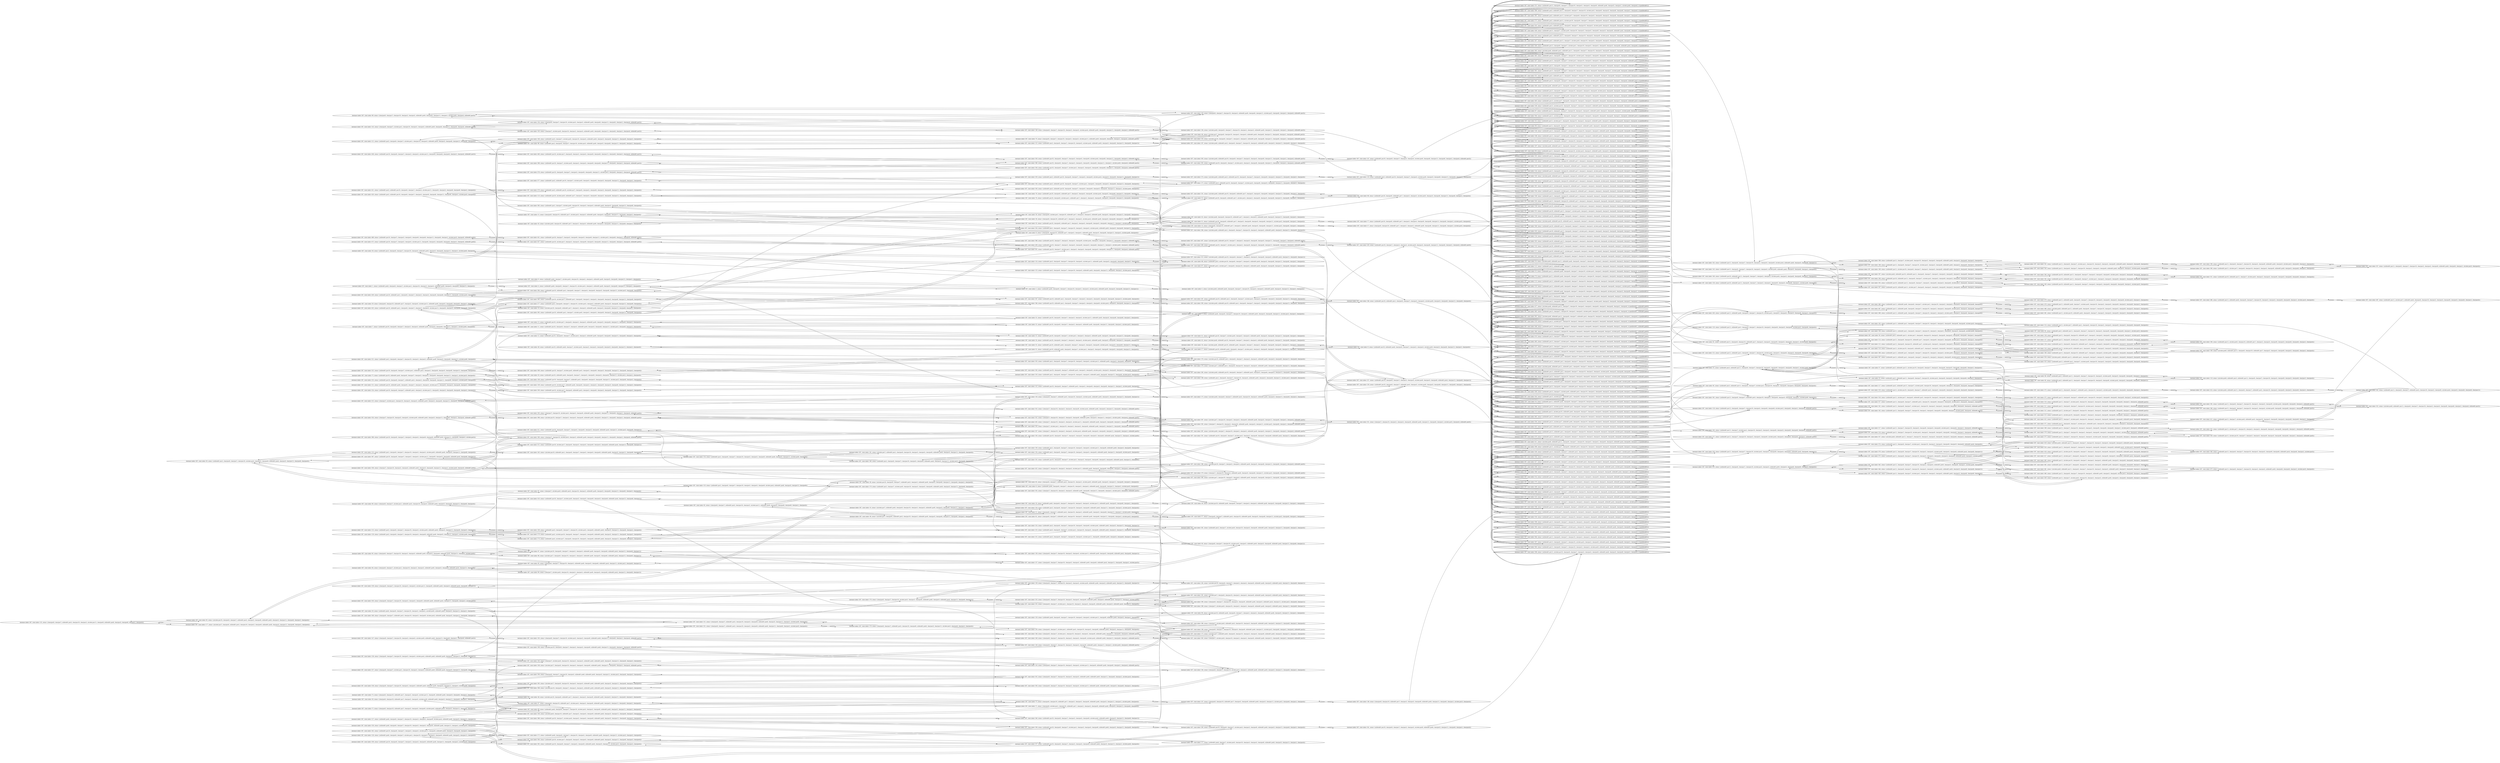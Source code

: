 digraph {
rankdir="LR"
s132[label="(instance index=267, state index=132, atoms={clear(pos0), clear(pos7), at(block01,pos5), clear(pos10), clear(pos2), at(robot,pos11), clear(pos9), at(block01,pos8), clear(pos3), clear(pos6), clear(pos1), clear(pos4)})"]
s63[label="(instance index=267, state index=63, atoms={clear(pos0), clear(pos7), at(block01,pos5), clear(pos10), clear(pos2), at(robot,pos9), at(block01,pos8), clear(pos3), clear(pos11), clear(pos6), clear(pos1), clear(pos4)})"]
s177[label="(instance index=267, state index=177, atoms={at(robot,pos7), clear(pos0), at(block01,pos5), clear(pos10), clear(pos2), clear(pos9), at(block01,pos8), clear(pos3), clear(pos11), clear(pos6), clear(pos1), clear(pos4)})"]
s92[label="(instance index=267, state index=92, atoms={at(robot,pos10), clear(pos0), clear(pos7), at(block01,pos5), clear(pos2), clear(pos9), at(block01,pos8), clear(pos3), clear(pos11), clear(pos6), clear(pos1), clear(pos4)})"]
s93[label="(instance index=267, state index=93, atoms={at(block01,pos1), clear(pos0), clear(pos7), clear(pos10), at(robot,pos5), clear(pos2), clear(pos9), at(block01,pos8), clear(pos3), clear(pos11), clear(pos6), clear(pos4)})"]
s231[label="(instance index=267, state index=231, atoms={clear(pos0), clear(pos7), at(block01,pos5), clear(pos10), clear(pos2), clear(pos9), at(block01,pos8), clear(pos11), clear(pos6), clear(pos1), at(robot,pos3), clear(pos4)})"]
s131[label="(instance index=267, state index=131, atoms={clear(pos0), clear(pos7), at(block01,pos5), clear(pos10), clear(pos2), clear(pos9), at(block01,pos8), clear(pos3), clear(pos11), clear(pos1), at(robot,pos6), clear(pos4)})"]
s62[label="(instance index=267, state index=62, atoms={clear(pos0), clear(pos7), at(block01,pos5), clear(pos10), clear(pos2), at(robot,pos11), at(block01,pos9), clear(pos3), clear(pos8), clear(pos6), clear(pos1), clear(pos4)})"]
s134[label="(instance index=267, state index=134, atoms={at(block01,pos1), clear(pos0), clear(pos7), clear(pos10), clear(pos2), clear(pos5), clear(pos9), at(block01,pos8), clear(pos3), clear(pos11), at(robot,pos6), clear(pos4)})"]
s133[label="(instance index=267, state index=133, atoms={at(block01,pos1), clear(pos0), clear(pos7), clear(pos10), clear(pos2), clear(pos5), clear(pos9), at(robot,pos4), at(block01,pos8), clear(pos3), clear(pos11), clear(pos6)})"]
s176[label="(instance index=267, state index=176, atoms={clear(pos0), clear(pos7), at(block01,pos5), clear(pos10), clear(pos9), at(block01,pos8), clear(pos3), clear(pos11), at(robot,pos2), clear(pos6), clear(pos1), clear(pos4)})"]
s39[label="(instance index=267, state index=39, atoms={at(robot,pos10), clear(pos0), clear(pos7), at(block01,pos5), clear(pos2), at(block01,pos9), clear(pos3), clear(pos8), clear(pos11), clear(pos6), clear(pos1), clear(pos4)})"]
s38[label="(instance index=267, state index=38, atoms={at(robot,pos7), clear(pos0), at(block01,pos5), clear(pos10), clear(pos2), at(block01,pos9), clear(pos3), clear(pos8), clear(pos11), clear(pos6), clear(pos1), clear(pos4)})"]
s10[label="(instance index=267, state index=10, atoms={at(robot,pos7), at(block01,pos6), clear(pos0), clear(pos10), clear(pos2), clear(pos5), at(block01,pos9), clear(pos3), clear(pos8), clear(pos11), clear(pos1), clear(pos4)})"]
s178[label="(instance index=267, state index=178, atoms={clear(pos0), clear(pos7), clear(pos10), at(robot,pos5), clear(pos2), clear(pos9), at(block01,pos8), clear(pos3), at(block01,pos4), clear(pos11), clear(pos6), clear(pos1)})"]
s181[label="(instance index=267, state index=181, atoms={at(robot,pos7), at(block01,pos1), clear(pos0), clear(pos10), clear(pos2), clear(pos5), clear(pos9), at(block01,pos8), clear(pos3), clear(pos11), clear(pos6), clear(pos4)})"]
s180[label="(instance index=267, state index=180, atoms={at(block01,pos1), clear(pos0), clear(pos7), clear(pos10), clear(pos5), clear(pos9), at(block01,pos8), clear(pos3), clear(pos11), at(robot,pos2), clear(pos6), clear(pos4)})"]
s179[label="(instance index=267, state index=179, atoms={at(block01,pos1), clear(pos7), at(robot,pos0), clear(pos10), clear(pos2), clear(pos5), clear(pos9), at(block01,pos8), clear(pos3), clear(pos11), clear(pos6), clear(pos4)})"]
s6[label="(instance index=267, state index=6, atoms={at(block01,pos6), clear(pos0), clear(pos7), clear(pos10), clear(pos2), clear(pos5), at(block01,pos9), clear(pos8), clear(pos11), clear(pos1), at(robot,pos3), clear(pos4)})"]
s70[label="(instance index=267, state index=70, atoms={clear(pos0), clear(pos7), clear(pos10), clear(pos2), clear(pos5), at(robot,pos11), at(block01,pos9), clear(pos8), clear(pos6), clear(pos1), clear(pos4), at(block01,pos3)})"]
s230[label="(instance index=267, state index=230, atoms={clear(pos0), clear(pos7), at(robot,pos1), at(block01,pos5), clear(pos10), clear(pos2), clear(pos9), at(block01,pos8), clear(pos3), clear(pos11), clear(pos6), clear(pos4)})"]
s20[label="(instance index=267, state index=20, atoms={at(block01,pos6), clear(pos0), clear(pos7), clear(pos10), clear(pos2), clear(pos5), at(robot,pos11), at(block01,pos9), clear(pos3), clear(pos8), clear(pos1), clear(pos4)})"]
s124[label="(instance index=267, state index=124, atoms={at(block01,pos2), clear(pos0), clear(pos7), clear(pos10), clear(pos5), at(robot,pos11), at(block01,pos9), clear(pos3), clear(pos8), clear(pos6), clear(pos1), clear(pos4)})"]
s61[label="(instance index=267, state index=61, atoms={clear(pos0), clear(pos7), at(block01,pos5), clear(pos10), clear(pos2), at(block01,pos9), clear(pos8), clear(pos11), clear(pos6), clear(pos1), at(robot,pos3), clear(pos4)})"]
s21[label="(instance index=267, state index=21, atoms={clear(pos0), clear(pos7), at(block01,pos5), clear(pos10), clear(pos2), at(block01,pos9), clear(pos3), clear(pos8), clear(pos11), clear(pos1), at(robot,pos6), clear(pos4)})"]
s128[label="(instance index=267, state index=128, atoms={at(block01,pos6), clear(pos0), clear(pos7), clear(pos10), clear(pos2), clear(pos5), at(robot,pos11), clear(pos9), at(block01,pos8), clear(pos3), clear(pos1), clear(pos4)})"]
s333[label="(instance index=267, state index=333, atoms={at(block01,pos1), clear(pos0), clear(pos7), clear(pos10), clear(pos2), clear(pos5), at(robot,pos11), at(block01,pos9), clear(pos3), clear(pos8), clear(pos6), clear(pos4)})"]
s425[label="(instance index=267, state index=425, atoms={clear(pos7), clear(pos10), clear(pos2), clear(pos5), at(robot,pos11), at(block01,pos9), clear(pos3), clear(pos8), clear(pos6), clear(pos1), clear(pos4), at(block01,pos0)})"]
s335[label="(instance index=267, state index=335, atoms={clear(pos7), clear(pos10), clear(pos2), clear(pos5), at(block01,pos9), clear(pos8), clear(pos11), clear(pos6), clear(pos1), at(robot,pos3), clear(pos4), at(block01,pos0)})"]
s220[label="(instance index=267, state index=220, atoms={at(block01,pos1), clear(pos0), clear(pos7), clear(pos10), clear(pos2), clear(pos5), at(block01,pos9), clear(pos8), clear(pos11), clear(pos6), at(robot,pos3), clear(pos4)})"]
s123[label="(instance index=267, state index=123, atoms={at(block01,pos2), clear(pos0), clear(pos7), clear(pos10), clear(pos5), at(block01,pos9), clear(pos8), clear(pos11), clear(pos6), clear(pos1), at(robot,pos3), clear(pos4)})"]
s233[label="(instance index=267, state index=233, atoms={clear(pos0), clear(pos7), clear(pos10), clear(pos2), clear(pos5), clear(pos9), at(block01,pos8), clear(pos3), at(block01,pos4), clear(pos11), clear(pos1), at(robot,pos6)})"]
s139[label="(instance index=267, state index=139, atoms={clear(pos0), clear(pos7), clear(pos10), clear(pos2), clear(pos5), at(robot,pos9), at(block01,pos8), clear(pos3), at(block01,pos4), clear(pos11), clear(pos6), clear(pos1)})"]
s232[label="(instance index=267, state index=232, atoms={clear(pos0), clear(pos7), at(robot,pos1), clear(pos10), clear(pos2), clear(pos5), clear(pos9), at(block01,pos8), clear(pos3), at(block01,pos4), clear(pos11), clear(pos6)})"]
s234[label="(instance index=267, state index=234, atoms={at(block01,pos1), clear(pos0), clear(pos7), clear(pos10), clear(pos2), clear(pos5), clear(pos9), at(block01,pos8), clear(pos11), clear(pos6), at(robot,pos3), clear(pos4)})"]
s3[label="(instance index=267, state index=3, atoms={at(block01,pos6), clear(pos0), clear(pos7), clear(pos10), clear(pos5), at(block01,pos9), clear(pos3), clear(pos8), clear(pos11), at(robot,pos2), clear(pos1), clear(pos4)})"]
s105[label="(instance index=267, state index=105, atoms={at(robot,pos10), clear(pos0), clear(pos7), clear(pos2), clear(pos5), at(block01,pos9), clear(pos8), clear(pos11), clear(pos6), clear(pos1), clear(pos4), at(block01,pos3)})"]
s103[label="(instance index=267, state index=103, atoms={clear(pos0), clear(pos7), clear(pos10), clear(pos5), at(block01,pos9), clear(pos8), clear(pos11), at(robot,pos2), clear(pos6), clear(pos1), clear(pos4), at(block01,pos3)})"]
s46[label="(instance index=267, state index=46, atoms={at(robot,pos7), clear(pos0), clear(pos10), clear(pos2), clear(pos5), at(block01,pos9), clear(pos8), clear(pos11), clear(pos6), clear(pos1), clear(pos4), at(block01,pos3)})"]
s288[label="(instance index=267, state index=288, atoms={clear(pos7), at(robot,pos0), at(block01,pos5), clear(pos10), clear(pos2), clear(pos9), at(block01,pos8), clear(pos3), clear(pos11), clear(pos6), clear(pos1), clear(pos4)})"]
s90[label="(instance index=267, state index=90, atoms={at(robot,pos10), at(block01,pos6), clear(pos0), clear(pos7), clear(pos2), clear(pos5), clear(pos9), at(block01,pos8), clear(pos3), clear(pos11), clear(pos1), clear(pos4)})"]
s88[label="(instance index=267, state index=88, atoms={at(block01,pos2), at(robot,pos10), clear(pos0), clear(pos7), clear(pos5), at(block01,pos9), clear(pos3), clear(pos8), clear(pos11), clear(pos6), clear(pos1), clear(pos4)})"]
s36[label="(instance index=267, state index=36, atoms={at(robot,pos10), at(block01,pos6), clear(pos0), clear(pos7), clear(pos2), clear(pos5), at(block01,pos9), clear(pos3), clear(pos8), clear(pos11), clear(pos1), clear(pos4)})"]
s87[label="(instance index=267, state index=87, atoms={at(block01,pos2), at(robot,pos7), clear(pos0), clear(pos10), clear(pos5), at(block01,pos9), clear(pos3), clear(pos8), clear(pos11), clear(pos6), clear(pos1), clear(pos4)})"]
s37[label="(instance index=267, state index=37, atoms={clear(pos0), clear(pos7), at(block01,pos5), clear(pos10), at(block01,pos9), clear(pos3), clear(pos8), clear(pos11), at(robot,pos2), clear(pos6), clear(pos1), clear(pos4)})"]
s173[label="(instance index=267, state index=173, atoms={at(robot,pos7), at(block01,pos6), clear(pos0), clear(pos10), clear(pos2), clear(pos5), clear(pos9), at(block01,pos8), clear(pos3), clear(pos11), clear(pos1), clear(pos4)})"]
s171[label="(instance index=267, state index=171, atoms={at(block01,pos6), clear(pos7), at(robot,pos0), clear(pos10), clear(pos2), clear(pos5), clear(pos9), at(block01,pos8), clear(pos3), clear(pos11), clear(pos1), clear(pos4)})"]
s278[label="(instance index=267, state index=278, atoms={at(robot,pos10), at(block01,pos1), clear(pos0), clear(pos7), clear(pos2), clear(pos5), at(block01,pos9), clear(pos3), clear(pos8), clear(pos11), clear(pos6), clear(pos4)})"]
s276[label="(instance index=267, state index=276, atoms={at(robot,pos7), at(block01,pos1), clear(pos0), clear(pos10), clear(pos2), clear(pos5), at(block01,pos9), clear(pos3), clear(pos8), clear(pos11), clear(pos6), clear(pos4)})"]
s386[label="(instance index=267, state index=386, atoms={at(robot,pos10), clear(pos7), clear(pos2), clear(pos5), at(block01,pos9), clear(pos3), clear(pos8), clear(pos11), clear(pos6), clear(pos1), clear(pos4), at(block01,pos0)})"]
s385[label="(instance index=267, state index=385, atoms={at(robot,pos7), clear(pos10), clear(pos2), clear(pos5), at(block01,pos9), clear(pos3), clear(pos8), clear(pos11), clear(pos6), clear(pos1), clear(pos4), at(block01,pos0)})"]
s279[label="(instance index=267, state index=279, atoms={clear(pos7), clear(pos10), clear(pos5), at(block01,pos9), clear(pos3), clear(pos8), clear(pos11), at(robot,pos2), clear(pos6), clear(pos1), clear(pos4), at(block01,pos0)})"]
s168[label="(instance index=267, state index=168, atoms={at(block01,pos1), clear(pos0), clear(pos7), clear(pos10), clear(pos5), at(block01,pos9), clear(pos3), clear(pos8), clear(pos11), at(robot,pos2), clear(pos6), clear(pos4)})"]
s184[label="(instance index=267, state index=184, atoms={clear(pos0), clear(pos7), clear(pos10), at(robot,pos5), clear(pos2), at(block01,pos8), at(block01,pos9), clear(pos3), clear(pos11), clear(pos6), clear(pos1), clear(pos4)})"]
s40[label="(instance index=267, state index=40, atoms={clear(pos0), clear(pos7), clear(pos10), at(robot,pos5), clear(pos2), at(block01,pos9), clear(pos3), clear(pos8), at(block01,pos4), clear(pos11), clear(pos6), clear(pos1)})"]
s291[label="(instance index=267, state index=291, atoms={at(robot,pos7), clear(pos0), clear(pos10), clear(pos2), clear(pos5), clear(pos9), at(block01,pos8), clear(pos3), at(block01,pos4), clear(pos11), clear(pos6), clear(pos1)})"]
s290[label="(instance index=267, state index=290, atoms={clear(pos0), clear(pos7), clear(pos10), clear(pos5), clear(pos9), at(block01,pos8), clear(pos3), at(block01,pos4), clear(pos11), at(robot,pos2), clear(pos6), clear(pos1)})"]
s185[label="(instance index=267, state index=185, atoms={at(robot,pos10), clear(pos0), clear(pos7), clear(pos2), clear(pos5), clear(pos9), at(block01,pos8), clear(pos3), at(block01,pos4), clear(pos11), clear(pos6), clear(pos1)})"]
s289[label="(instance index=267, state index=289, atoms={clear(pos7), at(robot,pos0), clear(pos10), clear(pos2), clear(pos5), clear(pos9), at(block01,pos8), clear(pos3), at(block01,pos4), clear(pos11), clear(pos6), clear(pos1)})"]
s30[label="(instance index=267, state index=30, atoms={clear(pos0), clear(pos10), at(block01,pos7), clear(pos2), clear(pos5), at(robot,pos9), at(block01,pos8), clear(pos3), clear(pos11), clear(pos6), clear(pos1), clear(pos4)})"]
s127[label="(instance index=267, state index=127, atoms={at(block01,pos6), clear(pos0), clear(pos7), clear(pos10), clear(pos2), clear(pos5), clear(pos9), at(robot,pos4), at(block01,pos8), clear(pos3), clear(pos11), clear(pos1)})"]
s336[label="(instance index=267, state index=336, atoms={clear(pos7), clear(pos10), clear(pos2), clear(pos5), at(block01,pos9), clear(pos3), clear(pos8), clear(pos11), clear(pos1), at(robot,pos6), clear(pos4), at(block01,pos0)})"]
s226[label="(instance index=267, state index=226, atoms={at(block01,pos6), clear(pos0), clear(pos7), clear(pos10), clear(pos2), clear(pos5), clear(pos9), at(block01,pos8), clear(pos11), clear(pos1), at(robot,pos3), clear(pos4)})"]
s58[label="(instance index=267, state index=58, atoms={at(block01,pos2), clear(pos0), clear(pos7), clear(pos10), clear(pos5), at(block01,pos9), clear(pos3), clear(pos8), clear(pos11), clear(pos1), at(robot,pos6), clear(pos4)})"]
s59[label="(instance index=267, state index=59, atoms={at(block01,pos6), clear(pos0), clear(pos7), clear(pos10), clear(pos2), clear(pos5), at(robot,pos9), at(block01,pos8), clear(pos3), clear(pos11), clear(pos1), clear(pos4)})"]
s151[label="(instance index=267, state index=151, atoms={at(block01,pos10), at(block01,pos6), clear(pos0), clear(pos7), clear(pos2), clear(pos5), at(robot,pos11), clear(pos9), clear(pos3), clear(pos8), clear(pos1), clear(pos4)})"]
s75[label="(instance index=267, state index=75, atoms={at(block01,pos10), at(block01,pos6), clear(pos0), clear(pos7), clear(pos2), clear(pos5), clear(pos9), clear(pos8), clear(pos11), clear(pos1), at(robot,pos3), clear(pos4)})"]
s29[label="(instance index=267, state index=29, atoms={clear(pos0), clear(pos10), at(block01,pos7), clear(pos2), clear(pos5), at(robot,pos11), at(block01,pos9), clear(pos3), clear(pos8), clear(pos6), clear(pos1), clear(pos4)})"]
s74[label="(instance index=267, state index=74, atoms={clear(pos0), clear(pos10), at(block01,pos7), clear(pos2), clear(pos5), at(robot,pos11), clear(pos9), at(block01,pos8), clear(pos3), clear(pos6), clear(pos1), clear(pos4)})"]
s145[label="(instance index=267, state index=145, atoms={clear(pos0), clear(pos7), at(robot,pos1), clear(pos10), clear(pos2), clear(pos5), at(block01,pos9), clear(pos8), clear(pos11), clear(pos6), clear(pos4), at(block01,pos3)})"]
s1[label="(instance index=267, state index=1, atoms={at(block01,pos6), clear(pos0), clear(pos7), at(robot,pos1), clear(pos10), clear(pos2), clear(pos5), at(block01,pos9), clear(pos3), clear(pos8), clear(pos11), clear(pos4)})"]
s432[label="(instance index=267, state index=432, atoms={at(block01,pos10), at(block01,pos1), clear(pos0), clear(pos7), clear(pos2), clear(pos5), at(robot,pos11), clear(pos9), clear(pos3), clear(pos8), clear(pos6), clear(pos4)})"]
s72[label="(instance index=267, state index=72, atoms={clear(pos0), clear(pos10), at(block01,pos7), clear(pos2), clear(pos5), clear(pos9), at(robot,pos4), at(block01,pos8), clear(pos3), clear(pos11), clear(pos6), clear(pos1)})"]
s126[label="(instance index=267, state index=126, atoms={at(block01,pos6), clear(pos0), clear(pos7), at(robot,pos1), clear(pos10), clear(pos2), clear(pos5), clear(pos9), at(block01,pos8), clear(pos3), clear(pos11), clear(pos4)})"]
s366[label="(instance index=267, state index=366, atoms={at(block01,pos10), clear(pos0), clear(pos7), clear(pos2), clear(pos5), clear(pos9), clear(pos8), at(block01,pos4), clear(pos11), clear(pos6), clear(pos1), at(robot,pos3)})"]
s121[label="(instance index=267, state index=121, atoms={at(block01,pos2), clear(pos0), clear(pos7), at(robot,pos1), clear(pos10), clear(pos5), at(block01,pos9), clear(pos3), clear(pos8), clear(pos11), clear(pos6), clear(pos4)})"]
s367[label="(instance index=267, state index=367, atoms={at(block01,pos10), clear(pos0), clear(pos7), clear(pos2), clear(pos5), at(robot,pos11), clear(pos9), clear(pos3), clear(pos8), at(block01,pos4), clear(pos6), clear(pos1)})"]
s222[label="(instance index=267, state index=222, atoms={clear(pos7), at(robot,pos1), clear(pos10), clear(pos2), clear(pos5), at(block01,pos9), clear(pos3), clear(pos8), clear(pos11), clear(pos6), clear(pos4), at(block01,pos0)})"]
s420[label="(instance index=267, state index=420, atoms={at(block01,pos2), at(block01,pos10), clear(pos0), clear(pos7), clear(pos5), clear(pos9), clear(pos8), clear(pos11), clear(pos6), clear(pos1), at(robot,pos3), clear(pos4)})"]
s430[label="(instance index=267, state index=430, atoms={at(block01,pos10), at(block01,pos1), clear(pos0), clear(pos7), clear(pos2), clear(pos5), clear(pos9), clear(pos8), clear(pos11), clear(pos6), at(robot,pos3), clear(pos4)})"]
s469[label="(instance index=267, state index=469, atoms={at(block01,pos10), clear(pos7), clear(pos2), clear(pos5), clear(pos9), clear(pos8), clear(pos11), clear(pos6), clear(pos1), at(robot,pos3), clear(pos4), at(block01,pos0)})"]
s472[label="(instance index=267, state index=472, atoms={at(block01,pos10), clear(pos7), clear(pos2), clear(pos5), at(robot,pos11), clear(pos9), clear(pos3), clear(pos8), clear(pos6), clear(pos1), clear(pos4), at(block01,pos0)})"]
s221[label="(instance index=267, state index=221, atoms={at(block01,pos1), clear(pos0), clear(pos7), clear(pos10), clear(pos2), clear(pos5), at(block01,pos9), clear(pos3), clear(pos8), clear(pos11), at(robot,pos6), clear(pos4)})"]
s252[label="(instance index=267, state index=252, atoms={at(block01,pos10), clear(pos0), clear(pos7), at(robot,pos1), at(block01,pos5), clear(pos2), clear(pos9), clear(pos3), clear(pos8), clear(pos11), clear(pos6), clear(pos4)})"]
s253[label="(instance index=267, state index=253, atoms={at(block01,pos10), clear(pos0), clear(pos7), at(block01,pos5), clear(pos2), clear(pos9), clear(pos8), clear(pos11), clear(pos6), clear(pos1), at(robot,pos3), clear(pos4)})"]
s254[label="(instance index=267, state index=254, atoms={at(block01,pos10), clear(pos0), clear(pos7), at(block01,pos5), clear(pos2), at(robot,pos11), clear(pos9), clear(pos3), clear(pos8), clear(pos6), clear(pos1), clear(pos4)})"]
s339[label="(instance index=267, state index=339, atoms={at(block01,pos10), clear(pos0), clear(pos7), clear(pos2), clear(pos5), clear(pos9), at(block01,pos8), clear(pos11), clear(pos6), clear(pos1), at(robot,pos3), clear(pos4)})"]
s342[label="(instance index=267, state index=342, atoms={at(block01,pos10), clear(pos0), clear(pos7), clear(pos2), clear(pos5), at(robot,pos11), clear(pos9), at(block01,pos8), clear(pos3), clear(pos6), clear(pos1), clear(pos4)})"]
s60[label="(instance index=267, state index=60, atoms={clear(pos0), clear(pos7), at(robot,pos1), at(block01,pos5), clear(pos10), clear(pos2), at(block01,pos9), clear(pos3), clear(pos8), clear(pos11), clear(pos6), clear(pos4)})"]
s421[label="(instance index=267, state index=421, atoms={at(block01,pos2), at(block01,pos10), clear(pos0), clear(pos7), clear(pos5), at(robot,pos11), clear(pos9), clear(pos3), clear(pos8), clear(pos6), clear(pos1), clear(pos4)})"]
s349[label="(instance index=267, state index=349, atoms={clear(pos0), clear(pos7), at(block01,pos5), clear(pos10), clear(pos2), clear(pos9), at(robot,pos4), at(block01,pos8), clear(pos3), clear(pos11), clear(pos6), clear(pos1)})"]
s69[label="(instance index=267, state index=69, atoms={clear(pos0), clear(pos7), clear(pos10), clear(pos2), clear(pos5), at(block01,pos9), clear(pos8), clear(pos11), clear(pos1), at(robot,pos6), clear(pos4), at(block01,pos3)})"]
s436[label="(instance index=267, state index=436, atoms={at(block01,pos10), clear(pos0), clear(pos7), clear(pos2), clear(pos5), at(robot,pos11), clear(pos9), clear(pos8), clear(pos6), clear(pos1), clear(pos4), at(block01,pos3)})"]
s7[label="(instance index=267, state index=7, atoms={at(block01,pos10), clear(pos0), clear(pos7), clear(pos2), clear(pos5), at(block01,pos9), clear(pos3), clear(pos8), clear(pos11), clear(pos1), at(robot,pos6), clear(pos4)})"]
s147[label="(instance index=267, state index=147, atoms={clear(pos0), clear(pos7), clear(pos10), clear(pos2), clear(pos5), at(robot,pos9), at(block01,pos8), clear(pos11), clear(pos6), clear(pos1), clear(pos4), at(block01,pos3)})"]
s129[label="(instance index=267, state index=129, atoms={at(block01,pos2), clear(pos0), clear(pos7), clear(pos10), clear(pos5), clear(pos9), at(block01,pos8), clear(pos3), clear(pos11), clear(pos1), at(robot,pos6), clear(pos4)})"]
s125[label="(instance index=267, state index=125, atoms={at(block01,pos2), clear(pos0), clear(pos7), clear(pos10), clear(pos5), at(robot,pos9), at(block01,pos8), clear(pos3), clear(pos11), clear(pos6), clear(pos1), clear(pos4)})"]
s135[label="(instance index=267, state index=135, atoms={at(block01,pos1), clear(pos0), clear(pos7), clear(pos10), clear(pos2), clear(pos5), at(robot,pos9), at(block01,pos8), clear(pos3), clear(pos11), clear(pos6), clear(pos4)})"]
s354[label="(instance index=267, state index=354, atoms={clear(pos7), clear(pos10), clear(pos2), clear(pos5), at(robot,pos9), at(block01,pos8), clear(pos3), clear(pos11), clear(pos6), clear(pos1), clear(pos4), at(block01,pos0)})"]
s237[label="(instance index=267, state index=237, atoms={clear(pos0), clear(pos7), at(robot,pos1), clear(pos10), clear(pos2), clear(pos5), at(block01,pos8), at(block01,pos9), clear(pos3), clear(pos11), clear(pos6), clear(pos4)})"]
s238[label="(instance index=267, state index=238, atoms={clear(pos0), clear(pos7), clear(pos10), clear(pos2), clear(pos5), at(block01,pos8), at(block01,pos9), clear(pos3), clear(pos11), clear(pos1), at(robot,pos6), clear(pos4)})"]
s136[label="(instance index=267, state index=136, atoms={clear(pos0), clear(pos7), clear(pos10), clear(pos2), clear(pos5), at(robot,pos4), at(block01,pos8), at(block01,pos9), clear(pos3), clear(pos11), clear(pos6), clear(pos1)})"]
s65[label="(instance index=267, state index=65, atoms={clear(pos0), clear(pos7), clear(pos10), clear(pos2), clear(pos5), at(block01,pos9), clear(pos3), clear(pos8), at(block01,pos4), clear(pos11), clear(pos1), at(robot,pos6)})"]
s64[label="(instance index=267, state index=64, atoms={clear(pos0), clear(pos7), at(robot,pos1), clear(pos10), clear(pos2), clear(pos5), at(block01,pos9), clear(pos3), clear(pos8), at(block01,pos4), clear(pos11), clear(pos6)})"]
s239[label="(instance index=267, state index=239, atoms={clear(pos0), clear(pos7), clear(pos10), clear(pos2), clear(pos5), at(robot,pos11), clear(pos9), at(block01,pos8), clear(pos3), at(block01,pos4), clear(pos6), clear(pos1)})"]
s350[label="(instance index=267, state index=350, atoms={clear(pos0), clear(pos7), clear(pos10), clear(pos2), clear(pos5), clear(pos9), at(block01,pos8), at(block01,pos4), clear(pos11), clear(pos6), clear(pos1), at(robot,pos3)})"]
s0[label="(instance index=267, state index=0, atoms={at(block01,pos6), clear(pos7), at(robot,pos0), clear(pos10), clear(pos2), clear(pos5), at(block01,pos9), clear(pos3), clear(pos8), clear(pos11), clear(pos1), clear(pos4)})"]
s400[label="(instance index=267, state index=400, atoms={at(block01,pos10), at(robot,pos7), clear(pos0), clear(pos2), clear(pos5), clear(pos9), clear(pos8), clear(pos11), clear(pos6), clear(pos1), clear(pos4), at(block01,pos3)})"]
s47[label="(instance index=267, state index=47, atoms={clear(pos0), clear(pos10), at(block01,pos7), at(robot,pos5), clear(pos2), clear(pos9), at(block01,pos8), clear(pos3), clear(pos11), clear(pos6), clear(pos1), clear(pos4)})"]
s166[label="(instance index=267, state index=166, atoms={at(block01,pos2), clear(pos7), at(robot,pos0), clear(pos10), clear(pos5), at(block01,pos9), clear(pos3), clear(pos8), clear(pos11), clear(pos6), clear(pos1), clear(pos4)})"]
s91[label="(instance index=267, state index=91, atoms={clear(pos7), at(robot,pos0), at(block01,pos5), clear(pos10), clear(pos2), at(block01,pos9), clear(pos3), clear(pos8), clear(pos11), clear(pos6), clear(pos1), clear(pos4)})"]
s284[label="(instance index=267, state index=284, atoms={at(block01,pos10), at(robot,pos7), clear(pos0), clear(pos2), clear(pos5), clear(pos9), at(block01,pos8), clear(pos3), clear(pos11), clear(pos6), clear(pos1), clear(pos4)})"]
s106[label="(instance index=267, state index=106, atoms={at(robot,pos0), clear(pos10), at(block01,pos7), clear(pos2), clear(pos5), clear(pos9), at(block01,pos8), clear(pos3), clear(pos11), clear(pos6), clear(pos1), clear(pos4)})"]
s199[label="(instance index=267, state index=199, atoms={at(block01,pos10), clear(pos0), clear(pos7), at(block01,pos5), clear(pos9), clear(pos3), clear(pos8), clear(pos11), at(robot,pos2), clear(pos6), clear(pos1), clear(pos4)})"]
s49[label="(instance index=267, state index=49, atoms={at(block01,pos10), at(block01,pos6), clear(pos7), at(robot,pos0), clear(pos2), clear(pos5), clear(pos9), clear(pos3), clear(pos8), clear(pos11), clear(pos1), clear(pos4)})"]
s104[label="(instance index=267, state index=104, atoms={clear(pos0), clear(pos7), clear(pos10), at(robot,pos5), clear(pos2), at(block01,pos9), clear(pos8), clear(pos11), clear(pos6), clear(pos1), clear(pos4), at(block01,pos3)})"]
s311[label="(instance index=267, state index=311, atoms={at(block01,pos10), clear(pos0), clear(pos7), clear(pos5), clear(pos9), clear(pos3), clear(pos8), at(block01,pos4), clear(pos11), at(robot,pos2), clear(pos6), clear(pos1)})"]
s310[label="(instance index=267, state index=310, atoms={at(block01,pos10), clear(pos7), at(robot,pos0), clear(pos2), clear(pos5), clear(pos9), clear(pos3), clear(pos8), at(block01,pos4), clear(pos11), clear(pos6), clear(pos1)})"]
s50[label="(instance index=267, state index=50, atoms={at(block01,pos10), at(block01,pos6), clear(pos0), clear(pos7), clear(pos5), clear(pos9), clear(pos3), clear(pos8), clear(pos11), at(robot,pos2), clear(pos1), clear(pos4)})"]
s172[label="(instance index=267, state index=172, atoms={at(block01,pos6), clear(pos0), clear(pos7), clear(pos10), clear(pos5), clear(pos9), at(block01,pos8), clear(pos3), clear(pos11), at(robot,pos2), clear(pos1), clear(pos4)})"]
s16[label="(instance index=267, state index=16, atoms={at(robot,pos10), clear(pos0), at(block01,pos7), clear(pos2), clear(pos5), at(block01,pos9), clear(pos3), clear(pos8), clear(pos11), clear(pos6), clear(pos1), clear(pos4)})"]
s451[label="(instance index=267, state index=451, atoms={at(block01,pos10), clear(pos7), clear(pos5), clear(pos9), clear(pos3), clear(pos8), clear(pos11), at(robot,pos2), clear(pos6), clear(pos1), clear(pos4), at(block01,pos0)})"]
s309[label="(instance index=267, state index=309, atoms={at(block01,pos10), clear(pos7), at(robot,pos0), at(block01,pos5), clear(pos2), clear(pos9), clear(pos3), clear(pos8), clear(pos11), clear(pos6), clear(pos1), clear(pos4)})"]
s89[label="(instance index=267, state index=89, atoms={at(block01,pos6), clear(pos0), clear(pos7), clear(pos10), at(robot,pos5), clear(pos2), clear(pos9), at(block01,pos8), clear(pos3), clear(pos11), clear(pos1), clear(pos4)})"]
s86[label="(instance index=267, state index=86, atoms={at(block01,pos2), clear(pos0), clear(pos7), clear(pos10), at(robot,pos5), at(block01,pos9), clear(pos3), clear(pos8), clear(pos11), clear(pos6), clear(pos1), clear(pos4)})"]
s379[label="(instance index=267, state index=379, atoms={at(block01,pos2), at(block01,pos10), at(robot,pos7), clear(pos0), clear(pos5), clear(pos9), clear(pos3), clear(pos8), clear(pos11), clear(pos6), clear(pos1), clear(pos4)})"]
s280[label="(instance index=267, state index=280, atoms={clear(pos7), clear(pos10), at(robot,pos5), clear(pos2), at(block01,pos9), clear(pos3), clear(pos8), clear(pos11), clear(pos6), clear(pos1), clear(pos4), at(block01,pos0)})"]
s394[label="(instance index=267, state index=394, atoms={at(block01,pos10), at(block01,pos1), clear(pos0), clear(pos7), clear(pos5), clear(pos9), clear(pos3), clear(pos8), clear(pos11), at(robot,pos2), clear(pos6), clear(pos4)})"]
s457[label="(instance index=267, state index=457, atoms={at(block01,pos10), at(robot,pos7), clear(pos2), clear(pos5), clear(pos9), clear(pos3), clear(pos8), clear(pos11), clear(pos6), clear(pos1), clear(pos4), at(block01,pos0)})"]
s200[label="(instance index=267, state index=200, atoms={at(block01,pos10), at(robot,pos7), clear(pos0), at(block01,pos5), clear(pos2), clear(pos9), clear(pos3), clear(pos8), clear(pos11), clear(pos6), clear(pos1), clear(pos4)})"]
s392[label="(instance index=267, state index=392, atoms={at(block01,pos10), at(block01,pos1), clear(pos7), at(robot,pos0), clear(pos2), clear(pos5), clear(pos9), clear(pos3), clear(pos8), clear(pos11), clear(pos6), clear(pos4)})"]
s395[label="(instance index=267, state index=395, atoms={at(block01,pos10), at(robot,pos7), at(block01,pos1), clear(pos0), clear(pos2), clear(pos5), clear(pos9), clear(pos3), clear(pos8), clear(pos11), clear(pos6), clear(pos4)})"]
s277[label="(instance index=267, state index=277, atoms={at(block01,pos1), clear(pos0), clear(pos7), clear(pos10), at(robot,pos5), clear(pos2), at(block01,pos9), clear(pos3), clear(pos8), clear(pos11), clear(pos6), clear(pos4)})"]
s383[label="(instance index=267, state index=383, atoms={at(block01,pos1), clear(pos7), at(robot,pos0), clear(pos10), clear(pos2), clear(pos5), at(block01,pos9), clear(pos3), clear(pos8), clear(pos11), clear(pos6), clear(pos4)})"]
s109[label="(instance index=267, state index=109, atoms={at(block01,pos10), at(robot,pos7), at(block01,pos6), clear(pos0), clear(pos2), clear(pos5), clear(pos9), clear(pos3), clear(pos8), clear(pos11), clear(pos1), clear(pos4)})"]
s312[label="(instance index=267, state index=312, atoms={at(block01,pos10), at(robot,pos7), clear(pos0), clear(pos2), clear(pos5), clear(pos9), clear(pos3), clear(pos8), at(block01,pos4), clear(pos11), clear(pos6), clear(pos1)})"]
s282[label="(instance index=267, state index=282, atoms={at(block01,pos10), clear(pos0), clear(pos7), clear(pos5), clear(pos9), at(block01,pos8), clear(pos3), clear(pos11), at(robot,pos2), clear(pos6), clear(pos1), clear(pos4)})"]
s388[label="(instance index=267, state index=388, atoms={at(block01,pos10), clear(pos7), at(robot,pos0), clear(pos2), clear(pos5), clear(pos9), at(block01,pos8), clear(pos3), clear(pos11), clear(pos6), clear(pos1), clear(pos4)})"]
s377[label="(instance index=267, state index=377, atoms={at(block01,pos2), at(block01,pos10), clear(pos7), at(robot,pos0), clear(pos5), clear(pos9), clear(pos3), clear(pos8), clear(pos11), clear(pos6), clear(pos1), clear(pos4)})"]
s48[label="(instance index=267, state index=48, atoms={at(robot,pos10), clear(pos0), at(block01,pos7), clear(pos2), clear(pos5), clear(pos9), at(block01,pos8), clear(pos3), clear(pos11), clear(pos6), clear(pos1), clear(pos4)})"]
s193[label="(instance index=267, state index=193, atoms={clear(pos7), at(robot,pos0), clear(pos10), clear(pos2), clear(pos5), at(block01,pos9), clear(pos8), clear(pos11), clear(pos6), clear(pos1), clear(pos4), at(block01,pos3)})"]
s378[label="(instance index=267, state index=378, atoms={at(block01,pos10), clear(pos0), clear(pos7), clear(pos5), clear(pos9), clear(pos8), clear(pos11), at(robot,pos2), clear(pos6), clear(pos1), clear(pos4), at(block01,pos3)})"]
s399[label="(instance index=267, state index=399, atoms={at(block01,pos10), clear(pos7), at(robot,pos0), clear(pos2), clear(pos5), clear(pos9), clear(pos8), clear(pos11), clear(pos6), clear(pos1), clear(pos4), at(block01,pos3)})"]
s110[label="(instance index=267, state index=110, atoms={at(block01,pos10), at(robot,pos0), at(block01,pos7), clear(pos2), clear(pos5), clear(pos9), clear(pos3), clear(pos8), clear(pos11), clear(pos6), clear(pos1), clear(pos4)})"]
s15[label="(instance index=267, state index=15, atoms={clear(pos0), clear(pos10), at(block01,pos7), at(robot,pos5), clear(pos2), at(block01,pos9), clear(pos3), clear(pos8), clear(pos11), clear(pos6), clear(pos1), clear(pos4)})"]
s43[label="(instance index=267, state index=43, atoms={at(robot,pos0), clear(pos10), at(block01,pos7), clear(pos2), clear(pos5), at(block01,pos9), clear(pos3), clear(pos8), clear(pos11), clear(pos6), clear(pos1), clear(pos4)})"]
s4[label="(instance index=267, state index=4, atoms={at(block01,pos6), clear(pos0), clear(pos7), clear(pos10), at(robot,pos5), clear(pos2), at(block01,pos9), clear(pos3), clear(pos8), clear(pos11), clear(pos1), clear(pos4)})"]
s108[label="(instance index=267, state index=108, atoms={at(robot,pos7), clear(pos0), clear(pos10), clear(pos2), clear(pos5), clear(pos9), at(block01,pos8), clear(pos11), clear(pos6), clear(pos1), clear(pos4), at(block01,pos3)})"]
s97[label="(instance index=267, state index=97, atoms={at(robot,pos10), clear(pos0), clear(pos7), clear(pos2), clear(pos5), at(block01,pos9), clear(pos3), clear(pos8), at(block01,pos4), clear(pos11), clear(pos6), clear(pos1)})"]
s12[label="(instance index=267, state index=12, atoms={at(block01,pos10), clear(pos0), clear(pos7), at(robot,pos5), clear(pos2), at(block01,pos9), clear(pos3), clear(pos8), clear(pos11), clear(pos6), clear(pos1), clear(pos4)})"]
s296[label="(instance index=267, state index=296, atoms={at(robot,pos10), clear(pos0), clear(pos7), clear(pos2), clear(pos5), at(block01,pos8), at(block01,pos9), clear(pos3), clear(pos11), clear(pos6), clear(pos1), clear(pos4)})"]
s13[label="(instance index=267, state index=13, atoms={at(block01,pos10), at(robot,pos7), clear(pos0), clear(pos2), clear(pos5), at(block01,pos9), clear(pos3), clear(pos8), clear(pos11), clear(pos6), clear(pos1), clear(pos4)})"]
s11[label="(instance index=267, state index=11, atoms={at(block01,pos10), clear(pos0), clear(pos7), clear(pos5), at(block01,pos9), clear(pos3), clear(pos8), clear(pos11), at(robot,pos2), clear(pos6), clear(pos1), clear(pos4)})"]
s196[label="(instance index=267, state index=196, atoms={at(robot,pos10), clear(pos0), clear(pos7), clear(pos2), clear(pos5), clear(pos9), at(block01,pos8), clear(pos11), clear(pos6), clear(pos1), clear(pos4), at(block01,pos3)})"]
s195[label="(instance index=267, state index=195, atoms={clear(pos0), clear(pos7), clear(pos10), at(robot,pos5), clear(pos2), clear(pos9), at(block01,pos8), clear(pos11), clear(pos6), clear(pos1), clear(pos4), at(block01,pos3)})"]
s174[label="(instance index=267, state index=174, atoms={at(block01,pos2), at(robot,pos7), clear(pos0), clear(pos10), clear(pos5), clear(pos9), at(block01,pos8), clear(pos3), clear(pos11), clear(pos6), clear(pos1), clear(pos4)})"]
s170[label="(instance index=267, state index=170, atoms={at(block01,pos2), at(robot,pos10), clear(pos0), clear(pos7), clear(pos5), clear(pos9), at(block01,pos8), clear(pos3), clear(pos11), clear(pos6), clear(pos1), clear(pos4)})"]
s169[label="(instance index=267, state index=169, atoms={at(block01,pos2), clear(pos0), clear(pos7), clear(pos10), at(robot,pos5), clear(pos9), at(block01,pos8), clear(pos3), clear(pos11), clear(pos6), clear(pos1), clear(pos4)})"]
s182[label="(instance index=267, state index=182, atoms={at(robot,pos10), at(block01,pos1), clear(pos0), clear(pos7), clear(pos2), clear(pos5), clear(pos9), at(block01,pos8), clear(pos3), clear(pos11), clear(pos6), clear(pos4)})"]
s398[label="(instance index=267, state index=398, atoms={at(robot,pos10), clear(pos7), clear(pos2), clear(pos5), clear(pos9), at(block01,pos8), clear(pos3), clear(pos11), clear(pos6), clear(pos1), clear(pos4), at(block01,pos0)})"]
s293[label="(instance index=267, state index=293, atoms={clear(pos7), clear(pos10), at(robot,pos5), clear(pos2), clear(pos9), at(block01,pos8), clear(pos3), clear(pos11), clear(pos6), clear(pos1), clear(pos4), at(block01,pos0)})"]
s183[label="(instance index=267, state index=183, atoms={clear(pos7), at(robot,pos0), clear(pos10), clear(pos2), clear(pos5), at(block01,pos8), at(block01,pos9), clear(pos3), clear(pos11), clear(pos6), clear(pos1), clear(pos4)})"]
s294[label="(instance index=267, state index=294, atoms={clear(pos0), clear(pos7), clear(pos10), clear(pos5), at(block01,pos8), at(block01,pos9), clear(pos3), clear(pos11), at(robot,pos2), clear(pos6), clear(pos1), clear(pos4)})"]
s295[label="(instance index=267, state index=295, atoms={at(robot,pos7), clear(pos0), clear(pos10), clear(pos2), clear(pos5), at(block01,pos8), at(block01,pos9), clear(pos3), clear(pos11), clear(pos6), clear(pos1), clear(pos4)})"]
s96[label="(instance index=267, state index=96, atoms={at(robot,pos7), clear(pos0), clear(pos10), clear(pos2), clear(pos5), at(block01,pos9), clear(pos3), clear(pos8), at(block01,pos4), clear(pos11), clear(pos6), clear(pos1)})"]
s95[label="(instance index=267, state index=95, atoms={clear(pos0), clear(pos7), clear(pos10), clear(pos5), at(block01,pos9), clear(pos3), clear(pos8), at(block01,pos4), clear(pos11), at(robot,pos2), clear(pos6), clear(pos1)})"]
s94[label="(instance index=267, state index=94, atoms={clear(pos7), at(robot,pos0), clear(pos10), clear(pos2), clear(pos5), at(block01,pos9), clear(pos3), clear(pos8), at(block01,pos4), clear(pos11), clear(pos6), clear(pos1)})"]
s130[label="(instance index=267, state index=130, atoms={clear(pos0), clear(pos7), at(block01,pos5), clear(pos10), clear(pos2), at(robot,pos4), at(block01,pos9), clear(pos3), clear(pos8), clear(pos11), clear(pos6), clear(pos1)})"]
s337[label="(instance index=267, state index=337, atoms={clear(pos7), clear(pos10), clear(pos2), clear(pos5), at(robot,pos4), at(block01,pos9), clear(pos3), clear(pos8), clear(pos11), clear(pos6), clear(pos1), at(block01,pos0)})"]
s359[label="(instance index=267, state index=359, atoms={at(block01,pos10), clear(pos0), clear(pos7), clear(pos2), clear(pos5), clear(pos9), at(robot,pos4), clear(pos8), clear(pos11), clear(pos6), clear(pos1), at(block01,pos3)})"]
s368[label="(instance index=267, state index=368, atoms={at(block01,pos10), clear(pos7), clear(pos2), clear(pos5), clear(pos9), at(robot,pos4), clear(pos3), clear(pos8), clear(pos11), clear(pos6), clear(pos1), at(block01,pos0)})"]
s146[label="(instance index=267, state index=146, atoms={clear(pos0), clear(pos7), clear(pos10), clear(pos2), clear(pos5), at(robot,pos4), at(block01,pos9), clear(pos8), clear(pos11), clear(pos6), clear(pos1), at(block01,pos3)})"]
s152[label="(instance index=267, state index=152, atoms={at(block01,pos10), clear(pos0), clear(pos7), at(block01,pos5), clear(pos2), clear(pos9), clear(pos3), clear(pos8), clear(pos11), clear(pos1), at(robot,pos6), clear(pos4)})"]
s334[label="(instance index=267, state index=334, atoms={at(block01,pos1), clear(pos0), clear(pos7), clear(pos10), clear(pos2), clear(pos5), at(robot,pos4), at(block01,pos9), clear(pos3), clear(pos8), clear(pos11), clear(pos6)})"]
s227[label="(instance index=267, state index=227, atoms={at(block01,pos10), clear(pos0), clear(pos7), clear(pos2), clear(pos5), clear(pos9), at(block01,pos8), clear(pos3), clear(pos11), clear(pos1), at(robot,pos6), clear(pos4)})"]
s2[label="(instance index=267, state index=2, atoms={at(block01,pos6), clear(pos0), clear(pos7), clear(pos10), clear(pos2), clear(pos5), at(robot,pos4), at(block01,pos9), clear(pos3), clear(pos8), clear(pos11), clear(pos1)})"]
s26[label="(instance index=267, state index=26, atoms={clear(pos0), at(robot,pos1), clear(pos10), at(block01,pos7), clear(pos2), clear(pos5), at(block01,pos9), clear(pos3), clear(pos8), clear(pos11), clear(pos6), clear(pos4)})"]
s28[label="(instance index=267, state index=28, atoms={clear(pos0), clear(pos10), at(block01,pos7), clear(pos2), clear(pos5), at(robot,pos4), at(block01,pos9), clear(pos3), clear(pos8), clear(pos11), clear(pos6), clear(pos1)})"]
s358[label="(instance index=267, state index=358, atoms={at(block01,pos10), clear(pos0), clear(pos7), at(robot,pos1), clear(pos2), clear(pos5), clear(pos9), clear(pos8), clear(pos11), clear(pos6), clear(pos4), at(block01,pos3)})"]
s431[label="(instance index=267, state index=431, atoms={at(block01,pos10), clear(pos7), at(robot,pos1), clear(pos2), clear(pos5), clear(pos9), clear(pos3), clear(pos8), clear(pos11), clear(pos6), clear(pos4), at(block01,pos0)})"]
s439[label="(instance index=267, state index=439, atoms={at(block01,pos10), clear(pos7), clear(pos2), clear(pos5), clear(pos9), clear(pos3), clear(pos8), clear(pos11), clear(pos1), at(robot,pos6), clear(pos4), at(block01,pos0)})"]
s346[label="(instance index=267, state index=346, atoms={at(block01,pos10), at(block01,pos1), clear(pos0), clear(pos7), clear(pos2), clear(pos5), clear(pos9), at(robot,pos4), clear(pos3), clear(pos8), clear(pos11), clear(pos6)})"]
s347[label="(instance index=267, state index=347, atoms={at(block01,pos10), at(block01,pos1), clear(pos0), clear(pos7), clear(pos2), clear(pos5), clear(pos9), clear(pos3), clear(pos8), clear(pos11), at(robot,pos6), clear(pos4)})"]
s255[label="(instance index=267, state index=255, atoms={at(block01,pos10), clear(pos0), clear(pos7), at(robot,pos1), clear(pos2), clear(pos5), clear(pos9), clear(pos3), clear(pos8), at(block01,pos4), clear(pos11), clear(pos6)})"]
s256[label="(instance index=267, state index=256, atoms={at(block01,pos10), clear(pos0), clear(pos7), clear(pos2), clear(pos5), clear(pos9), clear(pos3), clear(pos8), at(block01,pos4), clear(pos11), clear(pos1), at(robot,pos6)})"]
s338[label="(instance index=267, state index=338, atoms={at(block01,pos10), clear(pos0), clear(pos7), at(robot,pos1), clear(pos2), clear(pos5), clear(pos9), at(block01,pos8), clear(pos3), clear(pos11), clear(pos6), clear(pos4)})"]
s340[label="(instance index=267, state index=340, atoms={at(block01,pos10), clear(pos0), clear(pos7), clear(pos2), clear(pos5), clear(pos9), at(robot,pos4), at(block01,pos8), clear(pos3), clear(pos11), clear(pos6), clear(pos1)})"]
s343[label="(instance index=267, state index=343, atoms={at(block01,pos10), clear(pos0), clear(pos7), at(block01,pos5), clear(pos2), clear(pos9), at(robot,pos4), clear(pos3), clear(pos8), clear(pos11), clear(pos6), clear(pos1)})"]
s122[label="(instance index=267, state index=122, atoms={at(block01,pos2), clear(pos0), clear(pos7), clear(pos10), clear(pos5), at(robot,pos4), at(block01,pos9), clear(pos3), clear(pos8), clear(pos11), clear(pos6), clear(pos1)})"]
s328[label="(instance index=267, state index=328, atoms={at(block01,pos2), at(block01,pos10), clear(pos0), clear(pos7), at(robot,pos1), clear(pos5), clear(pos9), clear(pos3), clear(pos8), clear(pos11), clear(pos6), clear(pos4)})"]
s71[label="(instance index=267, state index=71, atoms={clear(pos0), at(robot,pos1), clear(pos10), at(block01,pos7), clear(pos2), clear(pos5), clear(pos9), at(block01,pos8), clear(pos3), clear(pos11), clear(pos6), clear(pos4)})"]
s329[label="(instance index=267, state index=329, atoms={at(block01,pos2), at(block01,pos10), clear(pos0), clear(pos7), clear(pos5), clear(pos9), at(robot,pos4), clear(pos3), clear(pos8), clear(pos11), clear(pos6), clear(pos1)})"]
s330[label="(instance index=267, state index=330, atoms={at(block01,pos2), at(block01,pos10), clear(pos0), clear(pos7), clear(pos5), clear(pos9), clear(pos3), clear(pos8), clear(pos11), clear(pos1), at(robot,pos6), clear(pos4)})"]
s73[label="(instance index=267, state index=73, atoms={clear(pos0), clear(pos10), at(block01,pos7), clear(pos2), clear(pos5), clear(pos9), at(block01,pos8), clear(pos3), clear(pos11), clear(pos1), at(robot,pos6), clear(pos4)})"]
s360[label="(instance index=267, state index=360, atoms={at(block01,pos10), clear(pos0), clear(pos7), clear(pos2), clear(pos5), clear(pos9), clear(pos8), clear(pos11), clear(pos1), at(robot,pos6), clear(pos4), at(block01,pos3)})"]
s33[label="(instance index=267, state index=33, atoms={at(block01,pos10), clear(pos0), at(block01,pos7), clear(pos2), clear(pos5), clear(pos9), clear(pos3), clear(pos8), clear(pos11), clear(pos1), at(robot,pos6), clear(pos4)})"]
s76[label="(instance index=267, state index=76, atoms={at(block01,pos10), clear(pos0), at(robot,pos1), at(block01,pos7), clear(pos2), clear(pos5), clear(pos9), clear(pos3), clear(pos8), clear(pos11), clear(pos6), clear(pos4)})"]
s78[label="(instance index=267, state index=78, atoms={at(block01,pos10), clear(pos0), at(block01,pos7), clear(pos2), clear(pos5), clear(pos9), at(robot,pos4), clear(pos3), clear(pos8), clear(pos11), clear(pos6), clear(pos1)})"]
s8[label="(instance index=267, state index=8, atoms={clear(pos0), clear(pos10), at(block01,pos7), clear(pos2), clear(pos5), at(block01,pos9), clear(pos3), clear(pos8), clear(pos11), clear(pos1), at(robot,pos6), clear(pos4)})"]
s32[label="(instance index=267, state index=32, atoms={at(block01,pos10), at(block01,pos6), clear(pos0), clear(pos7), clear(pos2), clear(pos5), clear(pos9), at(robot,pos4), clear(pos3), clear(pos8), clear(pos11), clear(pos1)})"]
s31[label="(instance index=267, state index=31, atoms={at(block01,pos10), at(block01,pos6), clear(pos0), clear(pos7), at(robot,pos1), clear(pos2), clear(pos5), clear(pos9), clear(pos3), clear(pos8), clear(pos11), clear(pos4)})"]
s150[label="(instance index=267, state index=150, atoms={clear(pos0), clear(pos7), clear(pos10), clear(pos2), clear(pos5), at(robot,pos11), clear(pos9), at(block01,pos8), clear(pos6), clear(pos1), clear(pos4), at(block01,pos3)})"]
s149[label="(instance index=267, state index=149, atoms={clear(pos0), clear(pos7), clear(pos10), clear(pos2), clear(pos5), clear(pos9), at(block01,pos8), clear(pos11), clear(pos1), at(robot,pos6), clear(pos4), at(block01,pos3)})"]
s138[label="(instance index=267, state index=138, atoms={clear(pos0), clear(pos7), clear(pos10), clear(pos2), clear(pos5), at(robot,pos11), at(block01,pos9), clear(pos3), clear(pos8), at(block01,pos4), clear(pos6), clear(pos1)})"]
s22[label="(instance index=267, state index=22, atoms={at(block01,pos10), clear(pos0), clear(pos7), at(robot,pos1), clear(pos2), clear(pos5), at(block01,pos9), clear(pos3), clear(pos8), clear(pos11), clear(pos6), clear(pos4)})"]
s24[label="(instance index=267, state index=24, atoms={at(block01,pos10), clear(pos0), clear(pos7), clear(pos2), clear(pos5), at(robot,pos4), at(block01,pos9), clear(pos3), clear(pos8), clear(pos11), clear(pos6), clear(pos1)})"]
s356[label="(instance index=267, state index=356, atoms={clear(pos0), clear(pos7), clear(pos10), clear(pos2), clear(pos5), at(robot,pos11), at(block01,pos8), at(block01,pos9), clear(pos3), clear(pos6), clear(pos1), clear(pos4)})"]
s23[label="(instance index=267, state index=23, atoms={at(block01,pos10), clear(pos0), clear(pos7), clear(pos2), clear(pos5), at(block01,pos9), clear(pos8), clear(pos11), clear(pos6), clear(pos1), at(robot,pos3), clear(pos4)})"]
s25[label="(instance index=267, state index=25, atoms={at(block01,pos10), clear(pos0), clear(pos7), clear(pos2), clear(pos5), at(robot,pos11), at(block01,pos9), clear(pos3), clear(pos8), clear(pos6), clear(pos1), clear(pos4)})"]
s249[label="(instance index=267, state index=249, atoms={clear(pos0), clear(pos7), clear(pos10), clear(pos2), clear(pos5), clear(pos9), at(robot,pos4), at(block01,pos8), clear(pos11), clear(pos6), clear(pos1), at(block01,pos3)})"]
s248[label="(instance index=267, state index=248, atoms={clear(pos0), clear(pos7), at(robot,pos1), clear(pos10), clear(pos2), clear(pos5), clear(pos9), at(block01,pos8), clear(pos11), clear(pos6), clear(pos4), at(block01,pos3)})"]
s225[label="(instance index=267, state index=225, atoms={at(block01,pos2), clear(pos0), clear(pos7), clear(pos10), clear(pos5), at(robot,pos11), clear(pos9), at(block01,pos8), clear(pos3), clear(pos6), clear(pos1), clear(pos4)})"]
s228[label="(instance index=267, state index=228, atoms={at(block01,pos2), clear(pos0), clear(pos7), clear(pos10), clear(pos5), clear(pos9), at(block01,pos8), clear(pos11), clear(pos6), clear(pos1), at(robot,pos3), clear(pos4)})"]
s223[label="(instance index=267, state index=223, atoms={at(block01,pos2), clear(pos0), clear(pos7), at(robot,pos1), clear(pos10), clear(pos5), clear(pos9), at(block01,pos8), clear(pos3), clear(pos11), clear(pos6), clear(pos4)})"]
s224[label="(instance index=267, state index=224, atoms={at(block01,pos2), clear(pos0), clear(pos7), clear(pos10), clear(pos5), clear(pos9), at(robot,pos4), at(block01,pos8), clear(pos3), clear(pos11), clear(pos6), clear(pos1)})"]
s236[label="(instance index=267, state index=236, atoms={at(block01,pos1), clear(pos0), clear(pos7), clear(pos10), clear(pos2), clear(pos5), at(robot,pos11), clear(pos9), at(block01,pos8), clear(pos3), clear(pos6), clear(pos4)})"]
s435[label="(instance index=267, state index=435, atoms={clear(pos7), clear(pos10), clear(pos2), clear(pos5), at(robot,pos11), clear(pos9), at(block01,pos8), clear(pos3), clear(pos6), clear(pos1), clear(pos4), at(block01,pos0)})"]
s352[label="(instance index=267, state index=352, atoms={clear(pos7), clear(pos10), clear(pos2), clear(pos5), clear(pos9), at(block01,pos8), clear(pos3), clear(pos11), clear(pos1), at(robot,pos6), clear(pos4), at(block01,pos0)})"]
s235[label="(instance index=267, state index=235, atoms={clear(pos7), at(robot,pos1), clear(pos10), clear(pos2), clear(pos5), clear(pos9), at(block01,pos8), clear(pos3), clear(pos11), clear(pos6), clear(pos4), at(block01,pos0)})"]
s353[label="(instance index=267, state index=353, atoms={clear(pos7), clear(pos10), clear(pos2), clear(pos5), clear(pos9), at(robot,pos4), at(block01,pos8), clear(pos3), clear(pos11), clear(pos6), clear(pos1), at(block01,pos0)})"]
s355[label="(instance index=267, state index=355, atoms={clear(pos0), clear(pos7), clear(pos10), clear(pos2), clear(pos5), at(block01,pos8), at(block01,pos9), clear(pos11), clear(pos6), clear(pos1), at(robot,pos3), clear(pos4)})"]
s137[label="(instance index=267, state index=137, atoms={clear(pos0), clear(pos7), clear(pos10), clear(pos2), clear(pos5), at(block01,pos9), clear(pos8), at(block01,pos4), clear(pos11), clear(pos6), clear(pos1), at(robot,pos3)})"]
s287[label="(instance index=267, state index=287, atoms={at(block01,pos10), at(block01,pos1), clear(pos0), clear(pos7), at(robot,pos5), clear(pos2), clear(pos9), clear(pos3), clear(pos8), clear(pos11), clear(pos6), clear(pos4)})"]
s406[label="(instance index=267, state index=406, atoms={at(block01,pos10), clear(pos7), at(robot,pos5), clear(pos2), clear(pos9), clear(pos3), clear(pos8), clear(pos11), clear(pos6), clear(pos1), clear(pos4), at(block01,pos0)})"]
s384[label="(instance index=267, state index=384, atoms={at(robot,pos8), at(block01,pos1), clear(pos0), clear(pos7), clear(pos10), clear(pos2), clear(pos5), at(block01,pos9), clear(pos3), clear(pos11), clear(pos6), clear(pos4)})"]
s387[label="(instance index=267, state index=387, atoms={at(robot,pos8), clear(pos7), clear(pos10), clear(pos2), clear(pos5), at(block01,pos9), clear(pos3), clear(pos11), clear(pos6), clear(pos1), clear(pos4), at(block01,pos0)})"]
s407[label="(instance index=267, state index=407, atoms={at(robot,pos8), at(block01,pos10), clear(pos7), clear(pos2), clear(pos5), clear(pos9), clear(pos3), clear(pos11), clear(pos6), clear(pos1), clear(pos4), at(block01,pos0)})"]
s167[label="(instance index=267, state index=167, atoms={at(robot,pos8), at(block01,pos2), clear(pos0), clear(pos7), clear(pos10), clear(pos5), at(block01,pos9), clear(pos3), clear(pos11), clear(pos6), clear(pos1), clear(pos4)})"]
s201[label="(instance index=267, state index=201, atoms={at(block01,pos10), clear(pos0), clear(pos7), at(robot,pos5), clear(pos2), clear(pos9), clear(pos3), clear(pos8), at(block01,pos4), clear(pos11), clear(pos6), clear(pos1)})"]
s51[label="(instance index=267, state index=51, atoms={at(block01,pos10), clear(pos0), at(block01,pos7), clear(pos5), clear(pos9), clear(pos3), clear(pos8), clear(pos11), at(robot,pos2), clear(pos6), clear(pos1), clear(pos4)})"]
s18[label="(instance index=267, state index=18, atoms={at(robot,pos8), at(block01,pos10), at(block01,pos6), clear(pos0), clear(pos7), clear(pos2), clear(pos5), clear(pos9), clear(pos3), clear(pos11), clear(pos1), clear(pos4)})"]
s107[label="(instance index=267, state index=107, atoms={clear(pos0), clear(pos10), at(block01,pos7), clear(pos5), clear(pos9), at(block01,pos8), clear(pos3), clear(pos11), at(robot,pos2), clear(pos6), clear(pos1), clear(pos4)})"]
s393[label="(instance index=267, state index=393, atoms={at(robot,pos8), at(block01,pos10), at(block01,pos1), clear(pos0), clear(pos7), clear(pos2), clear(pos5), clear(pos9), clear(pos3), clear(pos11), clear(pos6), clear(pos4)})"]
s313[label="(instance index=267, state index=313, atoms={at(robot,pos8), at(block01,pos10), clear(pos0), clear(pos7), clear(pos2), clear(pos5), clear(pos9), clear(pos3), at(block01,pos4), clear(pos11), clear(pos6), clear(pos1)})"]
s283[label="(instance index=267, state index=283, atoms={at(block01,pos10), clear(pos0), clear(pos7), at(robot,pos5), clear(pos2), clear(pos9), at(block01,pos8), clear(pos3), clear(pos11), clear(pos6), clear(pos1), clear(pos4)})"]
s175[label="(instance index=267, state index=175, atoms={at(robot,pos8), clear(pos0), clear(pos7), at(block01,pos5), clear(pos10), clear(pos2), at(block01,pos9), clear(pos3), clear(pos11), clear(pos6), clear(pos1), clear(pos4)})"]
s285[label="(instance index=267, state index=285, atoms={at(robot,pos8), at(block01,pos10), clear(pos0), clear(pos7), at(block01,pos5), clear(pos2), clear(pos9), clear(pos3), clear(pos11), clear(pos6), clear(pos1), clear(pos4)})"]
s273[label="(instance index=267, state index=273, atoms={at(block01,pos2), at(block01,pos10), clear(pos0), clear(pos7), at(robot,pos5), clear(pos9), clear(pos3), clear(pos8), clear(pos11), clear(pos6), clear(pos1), clear(pos4)})"]
s274[label="(instance index=267, state index=274, atoms={at(robot,pos8), at(block01,pos2), at(block01,pos10), clear(pos0), clear(pos7), clear(pos5), clear(pos9), clear(pos3), clear(pos11), clear(pos6), clear(pos1), clear(pos4)})"]
s17[label="(instance index=267, state index=17, atoms={at(block01,pos10), at(block01,pos6), clear(pos0), clear(pos7), at(robot,pos5), clear(pos2), clear(pos9), clear(pos3), clear(pos8), clear(pos11), clear(pos1), clear(pos4)})"]
s194[label="(instance index=267, state index=194, atoms={at(robot,pos8), clear(pos0), clear(pos7), clear(pos10), clear(pos2), clear(pos5), at(block01,pos9), clear(pos11), clear(pos6), clear(pos1), clear(pos4), at(block01,pos3)})"]
s302[label="(instance index=267, state index=302, atoms={at(block01,pos10), clear(pos0), clear(pos7), at(robot,pos5), clear(pos2), clear(pos9), clear(pos8), clear(pos11), clear(pos6), clear(pos1), clear(pos4), at(block01,pos3)})"]
s45[label="(instance index=267, state index=45, atoms={at(robot,pos8), clear(pos0), clear(pos10), at(block01,pos7), clear(pos2), clear(pos5), at(block01,pos9), clear(pos3), clear(pos11), clear(pos6), clear(pos1), clear(pos4)})"]
s303[label="(instance index=267, state index=303, atoms={at(robot,pos8), at(block01,pos10), clear(pos0), clear(pos7), clear(pos2), clear(pos5), clear(pos9), clear(pos11), clear(pos6), clear(pos1), clear(pos4), at(block01,pos3)})"]
s52[label="(instance index=267, state index=52, atoms={at(block01,pos10), clear(pos0), at(block01,pos7), at(robot,pos5), clear(pos2), clear(pos9), clear(pos3), clear(pos8), clear(pos11), clear(pos6), clear(pos1), clear(pos4)})"]
s101[label="(instance index=267, state index=101, atoms={at(robot,pos8), at(block01,pos10), clear(pos0), at(block01,pos7), clear(pos2), clear(pos5), clear(pos9), clear(pos3), clear(pos11), clear(pos6), clear(pos1), clear(pos4)})"]
s14[label="(instance index=267, state index=14, atoms={clear(pos0), clear(pos10), at(block01,pos7), clear(pos5), at(block01,pos9), clear(pos3), clear(pos8), clear(pos11), at(robot,pos2), clear(pos6), clear(pos1), clear(pos4)})"]
s5[label="(instance index=267, state index=5, atoms={at(robot,pos8), at(block01,pos6), clear(pos0), clear(pos7), clear(pos10), clear(pos2), clear(pos5), at(block01,pos9), clear(pos3), clear(pos11), clear(pos1), clear(pos4)})"]
s198[label="(instance index=267, state index=198, atoms={clear(pos0), clear(pos7), clear(pos10), clear(pos5), clear(pos9), at(block01,pos8), clear(pos11), at(robot,pos2), clear(pos6), clear(pos1), clear(pos4), at(block01,pos3)})"]
s41[label="(instance index=267, state index=41, atoms={at(block01,pos10), clear(pos7), at(robot,pos0), clear(pos2), clear(pos5), at(block01,pos9), clear(pos3), clear(pos8), clear(pos11), clear(pos6), clear(pos1), clear(pos4)})"]
s42[label="(instance index=267, state index=42, atoms={at(robot,pos8), at(block01,pos10), clear(pos0), clear(pos7), clear(pos2), clear(pos5), at(block01,pos9), clear(pos3), clear(pos11), clear(pos6), clear(pos1), clear(pos4)})"]
s305[label="(instance index=267, state index=305, atoms={clear(pos7), at(robot,pos0), clear(pos10), clear(pos2), clear(pos5), clear(pos9), at(block01,pos8), clear(pos11), clear(pos6), clear(pos1), clear(pos4), at(block01,pos3)})"]
s281[label="(instance index=267, state index=281, atoms={at(block01,pos2), clear(pos7), at(robot,pos0), clear(pos10), clear(pos5), clear(pos9), at(block01,pos8), clear(pos3), clear(pos11), clear(pos6), clear(pos1), clear(pos4)})"]
s397[label="(instance index=267, state index=397, atoms={at(robot,pos7), clear(pos10), clear(pos2), clear(pos5), clear(pos9), at(block01,pos8), clear(pos3), clear(pos11), clear(pos6), clear(pos1), clear(pos4), at(block01,pos0)})"]
s292[label="(instance index=267, state index=292, atoms={clear(pos7), clear(pos10), clear(pos5), clear(pos9), at(block01,pos8), clear(pos3), clear(pos11), at(robot,pos2), clear(pos6), clear(pos1), clear(pos4), at(block01,pos0)})"]
s247[label="(instance index=267, state index=247, atoms={at(block01,pos10), clear(pos0), clear(pos7), clear(pos2), clear(pos5), at(robot,pos9), clear(pos8), clear(pos11), clear(pos6), clear(pos1), clear(pos4), at(block01,pos3)})"]
s219[label="(instance index=267, state index=219, atoms={at(block01,pos2), at(block01,pos10), clear(pos0), clear(pos7), clear(pos5), at(robot,pos9), clear(pos3), clear(pos8), clear(pos11), clear(pos6), clear(pos1), clear(pos4)})"]
s341[label="(instance index=267, state index=341, atoms={at(block01,pos10), clear(pos0), clear(pos7), clear(pos2), clear(pos5), at(robot,pos9), at(block01,pos8), clear(pos3), clear(pos11), clear(pos6), clear(pos1), clear(pos4)})"]
s257[label="(instance index=267, state index=257, atoms={at(block01,pos10), clear(pos0), clear(pos7), clear(pos2), clear(pos5), at(robot,pos9), clear(pos3), clear(pos8), at(block01,pos4), clear(pos11), clear(pos6), clear(pos1)})"]
s426[label="(instance index=267, state index=426, atoms={at(block01,pos10), clear(pos7), clear(pos2), clear(pos5), at(robot,pos9), clear(pos3), clear(pos8), clear(pos11), clear(pos6), clear(pos1), clear(pos4), at(block01,pos0)})"]
s148[label="(instance index=267, state index=148, atoms={clear(pos0), clear(pos10), at(block01,pos7), clear(pos2), clear(pos5), clear(pos9), at(block01,pos8), clear(pos11), clear(pos6), clear(pos1), at(robot,pos3), clear(pos4)})"]
s229[label="(instance index=267, state index=229, atoms={at(block01,pos10), clear(pos0), clear(pos7), at(block01,pos5), clear(pos2), at(robot,pos9), clear(pos3), clear(pos8), clear(pos11), clear(pos6), clear(pos1), clear(pos4)})"]
s348[label="(instance index=267, state index=348, atoms={at(block01,pos10), at(block01,pos1), clear(pos0), clear(pos7), clear(pos2), clear(pos5), at(robot,pos9), clear(pos3), clear(pos8), clear(pos11), clear(pos6), clear(pos4)})"]
s27[label="(instance index=267, state index=27, atoms={clear(pos0), clear(pos10), at(block01,pos7), clear(pos2), clear(pos5), at(block01,pos9), clear(pos8), clear(pos11), clear(pos6), clear(pos1), at(robot,pos3), clear(pos4)})"]
s68[label="(instance index=267, state index=68, atoms={at(block01,pos10), clear(pos0), at(block01,pos7), clear(pos2), clear(pos5), at(robot,pos9), clear(pos3), clear(pos8), clear(pos11), clear(pos6), clear(pos1), clear(pos4)})"]
s9[label="(instance index=267, state index=9, atoms={at(block01,pos10), at(block01,pos6), clear(pos0), clear(pos7), clear(pos2), clear(pos5), at(robot,pos9), clear(pos3), clear(pos8), clear(pos11), clear(pos1), clear(pos4)})"]
s77[label="(instance index=267, state index=77, atoms={at(block01,pos10), clear(pos0), at(block01,pos7), clear(pos2), clear(pos5), clear(pos9), clear(pos8), clear(pos11), clear(pos6), clear(pos1), at(robot,pos3), clear(pos4)})"]
s351[label="(instance index=267, state index=351, atoms={clear(pos7), clear(pos10), clear(pos2), clear(pos5), clear(pos9), at(block01,pos8), clear(pos11), clear(pos6), clear(pos1), at(robot,pos3), clear(pos4), at(block01,pos0)})"]
s476[peripheries=2,label="(instance index=267, state index=476, atoms={at(block01,pos11), at(robot,pos7), clear(pos10), clear(pos2), clear(pos5), clear(pos9), clear(pos3), clear(pos8), clear(pos6), clear(pos1), clear(pos4), at-goal(block01), at(block01,pos0)})"]
s19[peripheries=2,label="(instance index=267, state index=19, atoms={at(block01,pos11), at(robot,pos10), at(block01,pos6), clear(pos0), clear(pos7), clear(pos2), clear(pos5), clear(pos9), clear(pos3), clear(pos8), clear(pos1), clear(pos4), at-goal(block01)})"]
s245[peripheries=2,label="(instance index=267, state index=245, atoms={at(block01,pos11), clear(pos0), clear(pos10), at(block01,pos7), clear(pos2), clear(pos5), clear(pos9), clear(pos8), clear(pos6), clear(pos1), at(robot,pos3), clear(pos4), at-goal(block01)})"]
s34[peripheries=2,label="(instance index=267, state index=34, atoms={at(block01,pos11), at(block01,pos6), clear(pos0), clear(pos7), clear(pos10), clear(pos2), clear(pos5), at(robot,pos9), clear(pos3), clear(pos8), clear(pos1), clear(pos4), at-goal(block01)})"]
s260[peripheries=2,label="(instance index=267, state index=260, atoms={at(block01,pos10), at(block01,pos11), clear(pos0), clear(pos7), clear(pos2), clear(pos5), at(robot,pos9), clear(pos3), clear(pos8), clear(pos6), clear(pos1), clear(pos4), at-goal(block01)})"]
s44[peripheries=2,label="(instance index=267, state index=44, atoms={at(block01,pos11), at(robot,pos7), clear(pos0), clear(pos10), clear(pos2), clear(pos5), at(block01,pos9), clear(pos3), clear(pos8), clear(pos6), clear(pos1), clear(pos4), at-goal(block01)})"]
s301[peripheries=2,label="(instance index=267, state index=301, atoms={at(block01,pos11), at(robot,pos0), clear(pos10), at(block01,pos7), clear(pos2), clear(pos5), clear(pos9), clear(pos3), clear(pos8), clear(pos6), clear(pos1), clear(pos4), at-goal(block01)})"]
s405[peripheries=2,label="(instance index=267, state index=405, atoms={at(block01,pos11), clear(pos7), at(robot,pos0), clear(pos10), clear(pos2), clear(pos5), clear(pos9), at(block01,pos8), clear(pos3), clear(pos6), clear(pos1), clear(pos4), at-goal(block01)})"]
s79[peripheries=2,label="(instance index=267, state index=79, atoms={at(block01,pos11), at(block01,pos6), clear(pos0), clear(pos7), at(robot,pos1), clear(pos10), clear(pos2), clear(pos5), clear(pos9), clear(pos3), clear(pos8), clear(pos4), at-goal(block01)})"]
s192[peripheries=2,label="(instance index=267, state index=192, atoms={at(robot,pos8), at(block01,pos11), clear(pos0), clear(pos10), at(block01,pos7), clear(pos2), clear(pos5), clear(pos9), clear(pos3), clear(pos6), clear(pos1), clear(pos4), at-goal(block01)})"]
s449[peripheries=2,label="(instance index=267, state index=449, atoms={at(block01,pos11), clear(pos7), at(robot,pos0), at(block01,pos5), clear(pos10), clear(pos2), clear(pos9), clear(pos3), clear(pos8), clear(pos6), clear(pos1), clear(pos4), at-goal(block01)})"]
s80[peripheries=2,label="(instance index=267, state index=80, atoms={at(block01,pos11), at(block01,pos6), clear(pos0), clear(pos7), clear(pos10), clear(pos2), clear(pos5), clear(pos9), at(robot,pos4), clear(pos3), clear(pos8), clear(pos1), at-goal(block01)})"]
s98[peripheries=2,label="(instance index=267, state index=98, atoms={at(block01,pos11), clear(pos0), clear(pos7), clear(pos10), clear(pos5), at(block01,pos9), clear(pos3), clear(pos8), at(robot,pos2), clear(pos6), clear(pos1), clear(pos4), at-goal(block01)})"]
s437[peripheries=2,label="(instance index=267, state index=437, atoms={at(block01,pos11), clear(pos0), clear(pos7), at(robot,pos1), clear(pos10), clear(pos2), clear(pos5), clear(pos9), clear(pos8), clear(pos6), clear(pos4), at(block01,pos3), at-goal(block01)})"]
s99[peripheries=2,label="(instance index=267, state index=99, atoms={at(block01,pos11), clear(pos0), clear(pos7), clear(pos10), at(robot,pos5), clear(pos2), at(block01,pos9), clear(pos3), clear(pos8), clear(pos6), clear(pos1), clear(pos4), at-goal(block01)})"]
s438[peripheries=2,label="(instance index=267, state index=438, atoms={at(block01,pos11), clear(pos0), clear(pos7), clear(pos10), clear(pos2), clear(pos5), clear(pos9), at(robot,pos4), clear(pos8), clear(pos6), clear(pos1), at(block01,pos3), at-goal(block01)})"]
s100[peripheries=2,label="(instance index=267, state index=100, atoms={at(block01,pos11), at(robot,pos10), clear(pos0), clear(pos7), clear(pos2), clear(pos5), at(block01,pos9), clear(pos3), clear(pos8), clear(pos6), clear(pos1), clear(pos4), at-goal(block01)})"]
s112[peripheries=2,label="(instance index=267, state index=112, atoms={at(block01,pos11), at(block01,pos6), clear(pos7), at(robot,pos0), clear(pos10), clear(pos2), clear(pos5), clear(pos9), clear(pos3), clear(pos8), clear(pos1), clear(pos4), at-goal(block01)})"]
s369[peripheries=2,label="(instance index=267, state index=369, atoms={at(block01,pos11), clear(pos0), clear(pos7), clear(pos10), clear(pos2), clear(pos5), clear(pos9), clear(pos3), clear(pos8), at(block01,pos4), clear(pos1), at(robot,pos6), at-goal(block01)})"]
s113[peripheries=2,label="(instance index=267, state index=113, atoms={at(block01,pos11), at(block01,pos6), clear(pos0), clear(pos7), clear(pos10), clear(pos5), clear(pos9), clear(pos3), clear(pos8), at(robot,pos2), clear(pos1), clear(pos4), at-goal(block01)})"]
s370[peripheries=2,label="(instance index=267, state index=370, atoms={at(block01,pos11), clear(pos0), clear(pos7), clear(pos10), clear(pos2), clear(pos5), at(robot,pos9), clear(pos3), clear(pos8), at(block01,pos4), clear(pos6), clear(pos1), at-goal(block01)})"]
s452[peripheries=2,label="(instance index=267, state index=452, atoms={at(block01,pos11), at(block01,pos1), clear(pos0), clear(pos7), clear(pos10), clear(pos5), clear(pos9), clear(pos3), clear(pos8), at(robot,pos2), clear(pos6), clear(pos4), at-goal(block01)})"]
s140[peripheries=2,label="(instance index=267, state index=140, atoms={at(block01,pos11), clear(pos0), clear(pos7), at(robot,pos1), clear(pos10), clear(pos2), clear(pos5), at(block01,pos9), clear(pos3), clear(pos8), clear(pos6), clear(pos4), at-goal(block01)})"]
s141[peripheries=2,label="(instance index=267, state index=141, atoms={at(block01,pos11), clear(pos0), clear(pos7), clear(pos10), clear(pos2), clear(pos5), at(robot,pos4), at(block01,pos9), clear(pos3), clear(pos8), clear(pos6), clear(pos1), at-goal(block01)})"]
s143[peripheries=2,label="(instance index=267, state index=143, atoms={at(block01,pos11), clear(pos0), clear(pos10), at(block01,pos7), clear(pos2), clear(pos5), clear(pos9), clear(pos3), clear(pos8), clear(pos1), at(robot,pos6), clear(pos4), at-goal(block01)})"]
s482[peripheries=2,label="(instance index=267, state index=482, atoms={at(block01,pos11), at(block01,pos1), clear(pos7), at(robot,pos0), clear(pos10), clear(pos2), clear(pos5), clear(pos9), clear(pos3), clear(pos8), clear(pos6), clear(pos4), at-goal(block01)})"]
s144[peripheries=2,label="(instance index=267, state index=144, atoms={at(block01,pos11), clear(pos0), clear(pos10), at(block01,pos7), clear(pos2), clear(pos5), at(robot,pos9), clear(pos3), clear(pos8), clear(pos6), clear(pos1), clear(pos4), at-goal(block01)})"]
s401[peripheries=2,label="(instance index=267, state index=401, atoms={at(block01,pos11), clear(pos0), clear(pos7), clear(pos10), clear(pos5), clear(pos9), clear(pos8), at(robot,pos2), clear(pos6), clear(pos1), clear(pos4), at(block01,pos3), at-goal(block01)})"]
s102[peripheries=2,label="(instance index=267, state index=102, atoms={at(block01,pos11), at(robot,pos10), clear(pos0), at(block01,pos7), clear(pos2), clear(pos5), clear(pos9), clear(pos3), clear(pos8), clear(pos6), clear(pos1), clear(pos4), at-goal(block01)})"]
s483[peripheries=2,label="(instance index=267, state index=483, atoms={at(block01,pos11), clear(pos7), at(robot,pos1), clear(pos10), clear(pos2), clear(pos5), clear(pos9), clear(pos3), clear(pos8), clear(pos6), clear(pos4), at-goal(block01), at(block01,pos0)})"]
s153[peripheries=2,label="(instance index=267, state index=153, atoms={at(block01,pos10), at(block01,pos11), clear(pos0), clear(pos7), clear(pos2), clear(pos5), clear(pos9), clear(pos8), clear(pos6), clear(pos1), at(robot,pos3), clear(pos4), at-goal(block01)})"]
s410[peripheries=2,label="(instance index=267, state index=410, atoms={at(block01,pos11), at(robot,pos7), clear(pos0), clear(pos10), clear(pos2), clear(pos5), clear(pos9), clear(pos3), clear(pos8), at(block01,pos4), clear(pos6), clear(pos1), at-goal(block01)})"]
s380[peripheries=2,label="(instance index=267, state index=380, atoms={at(block01,pos2), at(block01,pos11), clear(pos0), clear(pos7), clear(pos10), at(robot,pos5), clear(pos9), clear(pos3), clear(pos8), clear(pos6), clear(pos1), clear(pos4), at-goal(block01)})"]
s381[peripheries=2,label="(instance index=267, state index=381, atoms={at(block01,pos2), at(block01,pos11), at(robot,pos7), clear(pos0), clear(pos10), clear(pos5), clear(pos9), clear(pos3), clear(pos8), clear(pos6), clear(pos1), clear(pos4), at-goal(block01)})"]
s190[peripheries=2,label="(instance index=267, state index=190, atoms={at(block01,pos11), clear(pos0), clear(pos10), at(block01,pos7), clear(pos5), clear(pos9), clear(pos3), clear(pos8), at(robot,pos2), clear(pos6), clear(pos1), clear(pos4), at-goal(block01)})"]
s447[peripheries=2,label="(instance index=267, state index=447, atoms={at(block01,pos2), at(block01,pos11), clear(pos7), at(robot,pos0), clear(pos10), clear(pos5), clear(pos9), clear(pos3), clear(pos8), clear(pos6), clear(pos1), clear(pos4), at-goal(block01)})"]
s191[peripheries=2,label="(instance index=267, state index=191, atoms={at(block01,pos11), clear(pos0), clear(pos10), at(block01,pos7), at(robot,pos5), clear(pos2), clear(pos9), clear(pos3), clear(pos8), clear(pos6), clear(pos1), clear(pos4), at-goal(block01)})"]
s448[peripheries=2,label="(instance index=267, state index=448, atoms={at(block01,pos11), at(robot,pos10), clear(pos7), clear(pos2), clear(pos5), clear(pos9), clear(pos3), clear(pos8), clear(pos6), clear(pos1), clear(pos4), at-goal(block01), at(block01,pos0)})"]
s304[peripheries=2,label="(instance index=267, state index=304, atoms={at(block01,pos11), at(robot,pos10), clear(pos0), clear(pos7), clear(pos2), clear(pos5), clear(pos9), clear(pos8), clear(pos6), clear(pos1), clear(pos4), at(block01,pos3), at-goal(block01)})"]
s197[peripheries=2,label="(instance index=267, state index=197, atoms={at(block01,pos11), at(robot,pos7), clear(pos0), clear(pos10), clear(pos2), clear(pos5), clear(pos9), at(block01,pos8), clear(pos3), clear(pos6), clear(pos1), clear(pos4), at-goal(block01)})"]
s454[peripheries=2,label="(instance index=267, state index=454, atoms={at(block01,pos11), at(robot,pos7), at(block01,pos1), clear(pos0), clear(pos10), clear(pos2), clear(pos5), clear(pos9), clear(pos3), clear(pos8), clear(pos6), clear(pos4), at-goal(block01)})"]
s423[peripheries=2,label="(instance index=267, state index=423, atoms={at(block01,pos2), at(block01,pos11), clear(pos0), clear(pos7), clear(pos10), clear(pos5), clear(pos9), at(robot,pos4), clear(pos3), clear(pos8), clear(pos6), clear(pos1), at-goal(block01)})"]
s315[peripheries=2,label="(instance index=267, state index=315, atoms={at(block01,pos10), at(block01,pos11), clear(pos7), at(robot,pos0), clear(pos2), clear(pos5), clear(pos9), clear(pos3), clear(pos8), clear(pos6), clear(pos1), clear(pos4), at-goal(block01)})"]
s203[peripheries=2,label="(instance index=267, state index=203, atoms={at(block01,pos10), at(block01,pos11), clear(pos0), clear(pos7), at(robot,pos5), clear(pos2), clear(pos9), clear(pos3), clear(pos8), clear(pos6), clear(pos1), clear(pos4), at-goal(block01)})"]
s316[peripheries=2,label="(instance index=267, state index=316, atoms={at(robot,pos8), at(block01,pos10), at(block01,pos11), clear(pos0), clear(pos7), clear(pos2), clear(pos5), clear(pos9), clear(pos3), clear(pos6), clear(pos1), clear(pos4), at-goal(block01)})"]
s475[peripheries=2,label="(instance index=267, state index=475, atoms={at(block01,pos11), clear(pos7), clear(pos10), at(robot,pos5), clear(pos2), clear(pos9), clear(pos3), clear(pos8), clear(pos6), clear(pos1), clear(pos4), at-goal(block01), at(block01,pos0)})"]
s111[peripheries=2,label="(instance index=267, state index=111, atoms={at(block01,pos10), at(block01,pos11), at(robot,pos7), clear(pos0), clear(pos2), clear(pos5), clear(pos9), clear(pos3), clear(pos8), clear(pos6), clear(pos1), clear(pos4), at-goal(block01)})"]
s365[peripheries=2,label="(instance index=267, state index=365, atoms={at(block01,pos11), clear(pos0), clear(pos7), clear(pos10), clear(pos2), clear(pos5), at(robot,pos9), at(block01,pos8), clear(pos3), clear(pos6), clear(pos1), clear(pos4), at-goal(block01)})"]
s424[peripheries=2,label="(instance index=267, state index=424, atoms={at(block01,pos2), at(block01,pos11), clear(pos0), clear(pos7), clear(pos10), clear(pos5), clear(pos9), clear(pos8), clear(pos6), clear(pos1), at(robot,pos3), clear(pos4), at-goal(block01)})"]
s403[peripheries=2,label="(instance index=267, state index=403, atoms={at(block01,pos11), at(robot,pos7), clear(pos0), clear(pos10), clear(pos2), clear(pos5), clear(pos9), clear(pos8), clear(pos6), clear(pos1), clear(pos4), at(block01,pos3), at-goal(block01)})"]
s471[peripheries=2,label="(instance index=267, state index=471, atoms={at(block01,pos11), at(block01,pos1), clear(pos0), clear(pos7), clear(pos10), clear(pos2), clear(pos5), clear(pos9), at(robot,pos4), clear(pos3), clear(pos8), clear(pos6), at-goal(block01)})"]
s344[peripheries=2,label="(instance index=267, state index=344, atoms={at(block01,pos11), clear(pos0), clear(pos7), at(block01,pos5), clear(pos10), clear(pos2), clear(pos9), clear(pos3), clear(pos8), clear(pos1), at(robot,pos6), clear(pos4), at-goal(block01)})"]
s154[peripheries=2,label="(instance index=267, state index=154, atoms={at(block01,pos10), at(block01,pos11), clear(pos0), clear(pos7), clear(pos2), clear(pos5), clear(pos9), clear(pos3), clear(pos8), clear(pos1), at(robot,pos6), clear(pos4), at-goal(block01)})"]
s411[peripheries=2,label="(instance index=267, state index=411, atoms={at(robot,pos8), at(block01,pos11), clear(pos0), clear(pos7), clear(pos10), clear(pos2), clear(pos5), clear(pos9), clear(pos3), at(block01,pos4), clear(pos6), clear(pos1), at-goal(block01)})"]
s408[peripheries=2,label="(instance index=267, state index=408, atoms={at(block01,pos11), clear(pos0), clear(pos7), clear(pos10), clear(pos5), clear(pos9), clear(pos3), clear(pos8), at(block01,pos4), at(robot,pos2), clear(pos6), clear(pos1), at-goal(block01)})"]
s155[peripheries=2,label="(instance index=267, state index=155, atoms={at(block01,pos11), at(block01,pos6), clear(pos0), clear(pos7), clear(pos10), clear(pos2), clear(pos5), clear(pos9), clear(pos8), clear(pos1), at(robot,pos3), clear(pos4), at-goal(block01)})"]
s409[peripheries=2,label="(instance index=267, state index=409, atoms={at(block01,pos11), clear(pos0), clear(pos7), clear(pos10), at(robot,pos5), clear(pos2), clear(pos9), clear(pos3), clear(pos8), at(block01,pos4), clear(pos6), clear(pos1), at-goal(block01)})"]
s422[peripheries=2,label="(instance index=267, state index=422, atoms={at(block01,pos2), at(block01,pos11), clear(pos0), clear(pos7), at(robot,pos1), clear(pos10), clear(pos5), clear(pos9), clear(pos3), clear(pos8), clear(pos6), clear(pos4), at-goal(block01)})"]
s363[peripheries=2,label="(instance index=267, state index=363, atoms={at(block01,pos11), clear(pos0), clear(pos7), at(robot,pos1), clear(pos10), clear(pos2), clear(pos5), clear(pos9), at(block01,pos8), clear(pos3), clear(pos6), clear(pos4), at-goal(block01)})"]
s465[peripheries=2,label="(instance index=267, state index=465, atoms={at(block01,pos11), clear(pos7), clear(pos10), clear(pos2), clear(pos5), at(robot,pos9), clear(pos3), clear(pos8), clear(pos6), clear(pos1), clear(pos4), at-goal(block01), at(block01,pos0)})"]
s464[peripheries=2,label="(instance index=267, state index=464, atoms={at(block01,pos11), clear(pos7), clear(pos10), clear(pos2), clear(pos5), clear(pos9), clear(pos3), clear(pos8), clear(pos1), at(robot,pos6), clear(pos4), at-goal(block01), at(block01,pos0)})"]
s202[peripheries=2,label="(instance index=267, state index=202, atoms={at(block01,pos10), at(block01,pos11), clear(pos0), clear(pos7), clear(pos5), clear(pos9), clear(pos3), clear(pos8), at(robot,pos2), clear(pos6), clear(pos1), clear(pos4), at-goal(block01)})"]
s456[peripheries=2,label="(instance index=267, state index=456, atoms={at(block01,pos11), clear(pos7), at(robot,pos0), clear(pos10), clear(pos2), clear(pos5), clear(pos9), clear(pos8), clear(pos6), clear(pos1), clear(pos4), at(block01,pos3), at-goal(block01)})"]
s455[peripheries=2,label="(instance index=267, state index=455, atoms={at(robot,pos8), at(block01,pos11), at(block01,pos1), clear(pos0), clear(pos7), clear(pos10), clear(pos2), clear(pos5), clear(pos9), clear(pos3), clear(pos6), clear(pos4), at-goal(block01)})"]
s396[peripheries=2,label="(instance index=267, state index=396, atoms={at(block01,pos11), at(robot,pos10), at(block01,pos1), clear(pos0), clear(pos7), clear(pos2), clear(pos5), clear(pos9), clear(pos3), clear(pos8), clear(pos6), clear(pos4), at-goal(block01)})"]
s382[peripheries=2,label="(instance index=267, state index=382, atoms={at(robot,pos8), at(block01,pos2), at(block01,pos11), clear(pos0), clear(pos7), clear(pos10), clear(pos5), clear(pos9), clear(pos3), clear(pos6), clear(pos1), clear(pos4), at-goal(block01)})"]
s470[peripheries=2,label="(instance index=267, state index=470, atoms={at(block01,pos11), at(block01,pos1), clear(pos0), clear(pos7), clear(pos10), clear(pos2), clear(pos5), clear(pos9), clear(pos8), clear(pos6), at(robot,pos3), clear(pos4), at-goal(block01)})"]
s186[peripheries=2,label="(instance index=267, state index=186, atoms={at(block01,pos11), clear(pos7), at(robot,pos0), clear(pos10), clear(pos2), clear(pos5), at(block01,pos9), clear(pos3), clear(pos8), clear(pos6), clear(pos1), clear(pos4), at-goal(block01)})"]
s440[peripheries=2,label="(instance index=267, state index=440, atoms={at(block01,pos11), clear(pos0), clear(pos7), at(robot,pos1), clear(pos10), clear(pos2), clear(pos5), clear(pos9), clear(pos3), clear(pos8), at(block01,pos4), clear(pos6), at-goal(block01)})"]
s391[peripheries=2,label="(instance index=267, state index=391, atoms={at(robot,pos8), at(block01,pos11), clear(pos0), clear(pos7), at(block01,pos5), clear(pos10), clear(pos2), clear(pos9), clear(pos3), clear(pos6), clear(pos1), clear(pos4), at-goal(block01)})"]
s332[peripheries=2,label="(instance index=267, state index=332, atoms={at(block01,pos2), at(block01,pos11), clear(pos0), clear(pos7), clear(pos10), clear(pos5), at(robot,pos9), clear(pos3), clear(pos8), clear(pos6), clear(pos1), clear(pos4), at-goal(block01)})"]
s390[peripheries=2,label="(instance index=267, state index=390, atoms={at(block01,pos11), at(robot,pos7), clear(pos0), at(block01,pos5), clear(pos10), clear(pos2), clear(pos9), clear(pos3), clear(pos8), clear(pos6), clear(pos1), clear(pos4), at-goal(block01)})"]
s67[peripheries=2,label="(instance index=267, state index=67, atoms={at(block01,pos11), clear(pos0), clear(pos7), clear(pos10), clear(pos2), clear(pos5), at(block01,pos9), clear(pos3), clear(pos8), clear(pos1), at(robot,pos6), clear(pos4), at-goal(block01)})"]
s389[peripheries=2,label="(instance index=267, state index=389, atoms={at(block01,pos11), clear(pos0), clear(pos7), at(block01,pos5), clear(pos10), clear(pos9), clear(pos3), clear(pos8), at(robot,pos2), clear(pos6), clear(pos1), clear(pos4), at-goal(block01)})"]
s66[peripheries=2,label="(instance index=267, state index=66, atoms={at(block01,pos11), clear(pos0), clear(pos7), clear(pos10), clear(pos2), clear(pos5), at(block01,pos9), clear(pos8), clear(pos6), clear(pos1), at(robot,pos3), clear(pos4), at-goal(block01)})"]
s404[peripheries=2,label="(instance index=267, state index=404, atoms={at(robot,pos8), at(block01,pos11), clear(pos0), clear(pos7), clear(pos10), clear(pos2), clear(pos5), clear(pos9), clear(pos6), clear(pos1), clear(pos4), at(block01,pos3), at-goal(block01)})"]
s345[peripheries=2,label="(instance index=267, state index=345, atoms={at(block01,pos11), clear(pos0), clear(pos7), at(block01,pos5), clear(pos10), clear(pos2), at(robot,pos9), clear(pos3), clear(pos8), clear(pos6), clear(pos1), clear(pos4), at-goal(block01)})"]
s286[peripheries=2,label="(instance index=267, state index=286, atoms={at(block01,pos11), at(robot,pos10), clear(pos0), clear(pos7), at(block01,pos5), clear(pos2), clear(pos9), clear(pos3), clear(pos8), clear(pos6), clear(pos1), clear(pos4), at-goal(block01)})"]
s306[peripheries=2,label="(instance index=267, state index=306, atoms={at(block01,pos11), clear(pos0), clear(pos7), clear(pos10), clear(pos5), clear(pos9), at(block01,pos8), clear(pos3), at(robot,pos2), clear(pos6), clear(pos1), clear(pos4), at-goal(block01)})"]
s433[peripheries=2,label="(instance index=267, state index=433, atoms={at(block01,pos11), at(block01,pos1), clear(pos0), clear(pos7), clear(pos10), clear(pos2), clear(pos5), clear(pos9), clear(pos3), clear(pos8), at(robot,pos6), clear(pos4), at-goal(block01)})"]
s453[peripheries=2,label="(instance index=267, state index=453, atoms={at(block01,pos11), at(block01,pos1), clear(pos0), clear(pos7), clear(pos10), at(robot,pos5), clear(pos2), clear(pos9), clear(pos3), clear(pos8), clear(pos6), clear(pos4), at-goal(block01)})"]
s362[peripheries=2,label="(instance index=267, state index=362, atoms={at(block01,pos11), clear(pos0), clear(pos7), clear(pos10), clear(pos2), clear(pos5), at(robot,pos9), clear(pos8), clear(pos6), clear(pos1), clear(pos4), at(block01,pos3), at-goal(block01)})"]
s244[peripheries=2,label="(instance index=267, state index=244, atoms={at(block01,pos11), clear(pos0), at(robot,pos1), clear(pos10), at(block01,pos7), clear(pos2), clear(pos5), clear(pos9), clear(pos3), clear(pos8), clear(pos6), clear(pos4), at-goal(block01)})"]
s474[peripheries=2,label="(instance index=267, state index=474, atoms={at(block01,pos11), clear(pos7), clear(pos10), clear(pos5), clear(pos9), clear(pos3), clear(pos8), at(robot,pos2), clear(pos6), clear(pos1), clear(pos4), at-goal(block01), at(block01,pos0)})"]
s361[peripheries=2,label="(instance index=267, state index=361, atoms={at(block01,pos11), clear(pos0), clear(pos7), clear(pos10), clear(pos2), clear(pos5), clear(pos9), clear(pos8), clear(pos1), at(robot,pos6), clear(pos4), at(block01,pos3), at-goal(block01)})"]
s204[peripheries=2,label="(instance index=267, state index=204, atoms={at(block01,pos11), at(robot,pos7), at(block01,pos6), clear(pos0), clear(pos10), clear(pos2), clear(pos5), clear(pos9), clear(pos3), clear(pos8), clear(pos1), clear(pos4), at-goal(block01)})"]
s331[peripheries=2,label="(instance index=267, state index=331, atoms={at(block01,pos2), at(block01,pos11), clear(pos0), clear(pos7), clear(pos10), clear(pos5), clear(pos9), clear(pos3), clear(pos8), clear(pos1), at(robot,pos6), clear(pos4), at-goal(block01)})"]
s458[peripheries=2,label="(instance index=267, state index=458, atoms={at(block01,pos11), clear(pos7), at(robot,pos0), clear(pos10), clear(pos2), clear(pos5), clear(pos9), clear(pos3), clear(pos8), at(block01,pos4), clear(pos6), clear(pos1), at-goal(block01)})"]
s427[peripheries=2,label="(instance index=267, state index=427, atoms={at(block01,pos11), clear(pos0), clear(pos7), at(robot,pos1), at(block01,pos5), clear(pos10), clear(pos2), clear(pos9), clear(pos3), clear(pos8), clear(pos6), clear(pos4), at-goal(block01)})"]
s250[peripheries=2,label="(instance index=267, state index=250, atoms={at(block01,pos11), clear(pos0), clear(pos7), clear(pos10), clear(pos2), clear(pos5), clear(pos9), at(block01,pos8), clear(pos6), clear(pos1), at(robot,pos3), clear(pos4), at-goal(block01)})"]
s441[peripheries=2,label="(instance index=267, state index=441, atoms={at(block01,pos11), clear(pos0), clear(pos7), clear(pos10), clear(pos2), clear(pos5), clear(pos9), clear(pos8), at(block01,pos4), clear(pos6), clear(pos1), at(robot,pos3), at-goal(block01)})"]
s187[peripheries=2,label="(instance index=267, state index=187, atoms={at(robot,pos8), at(block01,pos11), clear(pos0), clear(pos7), clear(pos10), clear(pos2), clear(pos5), at(block01,pos9), clear(pos3), clear(pos6), clear(pos1), clear(pos4), at-goal(block01)})"]
s314[peripheries=2,label="(instance index=267, state index=314, atoms={at(block01,pos11), at(robot,pos10), clear(pos0), clear(pos7), clear(pos2), clear(pos5), clear(pos9), clear(pos3), clear(pos8), at(block01,pos4), clear(pos6), clear(pos1), at-goal(block01)})"]
s54[peripheries=2,label="(instance index=267, state index=54, atoms={at(robot,pos8), at(block01,pos11), at(block01,pos6), clear(pos0), clear(pos7), clear(pos10), clear(pos2), clear(pos5), clear(pos9), clear(pos3), clear(pos1), clear(pos4), at-goal(block01)})"]
s308[peripheries=2,label="(instance index=267, state index=308, atoms={at(block01,pos11), at(robot,pos10), clear(pos0), clear(pos7), clear(pos2), clear(pos5), clear(pos9), at(block01,pos8), clear(pos3), clear(pos6), clear(pos1), clear(pos4), at-goal(block01)})"]
s485[peripheries=2,label="(instance index=267, state index=485, atoms={at(block01,pos11), clear(pos7), clear(pos10), clear(pos2), clear(pos5), clear(pos9), at(robot,pos4), clear(pos3), clear(pos8), clear(pos6), clear(pos1), at-goal(block01), at(block01,pos0)})"]
s53[peripheries=2,label="(instance index=267, state index=53, atoms={at(block01,pos11), at(block01,pos6), clear(pos0), clear(pos7), clear(pos10), at(robot,pos5), clear(pos2), clear(pos9), clear(pos3), clear(pos8), clear(pos1), clear(pos4), at-goal(block01)})"]
s434[peripheries=2,label="(instance index=267, state index=434, atoms={at(block01,pos11), at(block01,pos1), clear(pos0), clear(pos7), clear(pos10), clear(pos2), clear(pos5), at(robot,pos9), clear(pos3), clear(pos8), clear(pos6), clear(pos4), at-goal(block01)})"]
s307[peripheries=2,label="(instance index=267, state index=307, atoms={at(block01,pos11), clear(pos0), clear(pos7), clear(pos10), at(robot,pos5), clear(pos2), clear(pos9), at(block01,pos8), clear(pos3), clear(pos6), clear(pos1), clear(pos4), at-goal(block01)})"]
s484[peripheries=2,label="(instance index=267, state index=484, atoms={at(block01,pos11), clear(pos7), clear(pos10), clear(pos2), clear(pos5), clear(pos9), clear(pos8), clear(pos6), clear(pos1), at(robot,pos3), clear(pos4), at-goal(block01), at(block01,pos0)})"]
s428[peripheries=2,label="(instance index=267, state index=428, atoms={at(block01,pos11), clear(pos0), clear(pos7), at(block01,pos5), clear(pos10), clear(pos2), clear(pos9), clear(pos8), clear(pos6), clear(pos1), at(robot,pos3), clear(pos4), at-goal(block01)})"]
s402[peripheries=2,label="(instance index=267, state index=402, atoms={at(block01,pos11), clear(pos0), clear(pos7), clear(pos10), at(robot,pos5), clear(pos2), clear(pos9), clear(pos8), clear(pos6), clear(pos1), clear(pos4), at(block01,pos3), at-goal(block01)})"]
s275[peripheries=2,label="(instance index=267, state index=275, atoms={at(block01,pos2), at(block01,pos11), at(robot,pos10), clear(pos0), clear(pos7), clear(pos5), clear(pos9), clear(pos3), clear(pos8), clear(pos6), clear(pos1), clear(pos4), at-goal(block01)})"]
s259[peripheries=2,label="(instance index=267, state index=259, atoms={at(block01,pos10), at(block01,pos11), clear(pos0), clear(pos7), clear(pos2), clear(pos5), clear(pos9), at(robot,pos4), clear(pos3), clear(pos8), clear(pos6), clear(pos1), at-goal(block01)})"]
s258[peripheries=2,label="(instance index=267, state index=258, atoms={at(block01,pos10), at(block01,pos11), clear(pos0), clear(pos7), at(robot,pos1), clear(pos2), clear(pos5), clear(pos9), clear(pos3), clear(pos8), clear(pos6), clear(pos4), at-goal(block01)})"]
s477[peripheries=2,label="(instance index=267, state index=477, atoms={at(robot,pos8), at(block01,pos11), clear(pos7), clear(pos10), clear(pos2), clear(pos5), clear(pos9), clear(pos3), clear(pos6), clear(pos1), clear(pos4), at-goal(block01), at(block01,pos0)})"]
s364[peripheries=2,label="(instance index=267, state index=364, atoms={at(block01,pos11), clear(pos0), clear(pos7), clear(pos10), clear(pos2), clear(pos5), clear(pos9), at(robot,pos4), at(block01,pos8), clear(pos3), clear(pos6), clear(pos1), at-goal(block01)})"]
s246[peripheries=2,label="(instance index=267, state index=246, atoms={at(block01,pos11), clear(pos0), clear(pos10), at(block01,pos7), clear(pos2), clear(pos5), clear(pos9), at(robot,pos4), clear(pos3), clear(pos8), clear(pos6), clear(pos1), at-goal(block01)})"]
s251[peripheries=2,label="(instance index=267, state index=251, atoms={at(block01,pos11), clear(pos0), clear(pos7), clear(pos10), clear(pos2), clear(pos5), clear(pos9), at(block01,pos8), clear(pos3), clear(pos1), at(robot,pos6), clear(pos4), at-goal(block01)})"]
s429[peripheries=2,label="(instance index=267, state index=429, atoms={at(block01,pos11), clear(pos0), clear(pos7), at(block01,pos5), clear(pos10), clear(pos2), clear(pos9), at(robot,pos4), clear(pos3), clear(pos8), clear(pos6), clear(pos1), at-goal(block01)})"]
s35[label="(instance index=267, state index=35, atoms={at(block01,pos2), at(block01,pos11), clear(pos0), clear(pos7), clear(pos10), clear(pos5), clear(pos9), clear(pos3), clear(pos8), clear(pos1), at(robot,pos6), clear(pos4)})"]
s142[label="(instance index=267, state index=142, atoms={at(block01,pos11), clear(pos0), clear(pos7), clear(pos10), clear(pos2), clear(pos5), at(robot,pos9), at(block01,pos8), clear(pos3), clear(pos6), clear(pos1), clear(pos4)})"]
s156[label="(instance index=267, state index=156, atoms={at(block01,pos10), at(block01,pos11), clear(pos0), clear(pos7), clear(pos2), clear(pos5), clear(pos9), clear(pos3), clear(pos8), clear(pos1), at(robot,pos6), clear(pos4)})"]
s165[label="(instance index=267, state index=165, atoms={at(block01,pos11), clear(pos7), at(robot,pos1), clear(pos10), clear(pos2), clear(pos5), clear(pos9), clear(pos3), clear(pos8), clear(pos6), clear(pos4), at(block01,pos0)})"]
s82[label="(instance index=267, state index=82, atoms={at(block01,pos2), at(block01,pos11), clear(pos0), clear(pos7), at(robot,pos1), clear(pos10), clear(pos5), clear(pos9), clear(pos3), clear(pos8), clear(pos6), clear(pos4)})"]
s120[label="(instance index=267, state index=120, atoms={at(block01,pos11), at(block01,pos1), clear(pos0), clear(pos7), clear(pos10), clear(pos5), clear(pos9), clear(pos3), clear(pos8), at(robot,pos2), clear(pos6), clear(pos4)})"]
s320[label="(instance index=267, state index=320, atoms={at(block01,pos11), clear(pos0), clear(pos7), clear(pos10), at(robot,pos5), clear(pos2), clear(pos9), clear(pos3), clear(pos8), at(block01,pos4), clear(pos6), clear(pos1)})"]
s271[label="(instance index=267, state index=271, atoms={at(block01,pos11), clear(pos7), clear(pos10), clear(pos2), clear(pos5), clear(pos9), at(robot,pos4), clear(pos3), clear(pos8), clear(pos6), clear(pos1), at(block01,pos0)})"]
s118[label="(instance index=267, state index=118, atoms={at(block01,pos11), clear(pos0), clear(pos7), clear(pos10), clear(pos5), clear(pos9), clear(pos8), at(robot,pos2), clear(pos6), clear(pos1), clear(pos4), at(block01,pos3)})"]
s215[label="(instance index=267, state index=215, atoms={at(block01,pos11), at(block01,pos1), clear(pos0), clear(pos7), clear(pos10), at(robot,pos5), clear(pos2), clear(pos9), clear(pos3), clear(pos8), clear(pos6), clear(pos4)})"]
s261[label="(instance index=267, state index=261, atoms={at(block01,pos11), clear(pos0), clear(pos7), at(block01,pos5), clear(pos10), clear(pos2), clear(pos9), clear(pos3), clear(pos8), clear(pos1), at(robot,pos6), clear(pos4)})"]
s242[label="(instance index=267, state index=242, atoms={at(block01,pos11), clear(pos0), clear(pos7), clear(pos10), clear(pos2), clear(pos5), clear(pos9), at(robot,pos4), at(block01,pos8), clear(pos3), clear(pos6), clear(pos1)})"]
s413[label="(instance index=267, state index=413, atoms={at(block01,pos11), clear(pos0), clear(pos7), clear(pos10), at(robot,pos5), clear(pos2), at(block01,pos9), clear(pos3), clear(pos8), clear(pos6), clear(pos1), clear(pos4)})"]
s240[label="(instance index=267, state index=240, atoms={at(block01,pos10), at(block01,pos11), clear(pos0), clear(pos7), clear(pos2), clear(pos5), at(robot,pos9), clear(pos3), clear(pos8), clear(pos6), clear(pos1), clear(pos4)})"]
s81[label="(instance index=267, state index=81, atoms={at(block01,pos11), clear(pos0), clear(pos10), at(block01,pos7), clear(pos2), clear(pos5), clear(pos9), clear(pos3), clear(pos8), clear(pos1), at(robot,pos6), clear(pos4)})"]
s450[label="(instance index=267, state index=450, atoms={at(block01,pos11), at(block01,pos6), clear(pos0), clear(pos7), clear(pos10), at(robot,pos5), clear(pos2), clear(pos9), clear(pos3), clear(pos8), clear(pos1), clear(pos4)})"]
s55[label="(instance index=267, state index=55, atoms={at(block01,pos2), at(block01,pos11), clear(pos0), clear(pos7), clear(pos10), at(robot,pos5), clear(pos9), clear(pos3), clear(pos8), clear(pos6), clear(pos1), clear(pos4)})"]
s57[label="(instance index=267, state index=57, atoms={at(block01,pos2), at(block01,pos11), at(robot,pos10), clear(pos0), clear(pos7), clear(pos5), clear(pos9), clear(pos3), clear(pos8), clear(pos6), clear(pos1), clear(pos4)})"]
s56[label="(instance index=267, state index=56, atoms={at(block01,pos2), at(block01,pos11), at(robot,pos7), clear(pos0), clear(pos10), clear(pos5), clear(pos9), clear(pos3), clear(pos8), clear(pos6), clear(pos1), clear(pos4)})"]
s189[label="(instance index=267, state index=189, atoms={at(block01,pos11), at(robot,pos10), clear(pos0), clear(pos7), clear(pos2), clear(pos5), clear(pos9), at(block01,pos8), clear(pos3), clear(pos6), clear(pos1), clear(pos4)})"]
s188[label="(instance index=267, state index=188, atoms={at(block01,pos11), clear(pos0), clear(pos7), clear(pos10), at(robot,pos5), clear(pos2), clear(pos9), at(block01,pos8), clear(pos3), clear(pos6), clear(pos1), clear(pos4)})"]
s207[label="(instance index=267, state index=207, atoms={at(block01,pos10), at(block01,pos11), at(robot,pos7), clear(pos0), clear(pos2), clear(pos5), clear(pos9), clear(pos3), clear(pos8), clear(pos6), clear(pos1), clear(pos4)})"]
s206[label="(instance index=267, state index=206, atoms={at(block01,pos10), at(block01,pos11), clear(pos0), clear(pos7), at(robot,pos5), clear(pos2), clear(pos9), clear(pos3), clear(pos8), clear(pos6), clear(pos1), clear(pos4)})"]
s205[label="(instance index=267, state index=205, atoms={at(block01,pos10), at(block01,pos11), clear(pos0), clear(pos7), clear(pos5), clear(pos9), clear(pos3), clear(pos8), at(robot,pos2), clear(pos6), clear(pos1), clear(pos4)})"]
s218[label="(instance index=267, state index=218, atoms={at(block01,pos11), clear(pos7), clear(pos10), at(robot,pos5), clear(pos2), clear(pos9), clear(pos3), clear(pos8), clear(pos6), clear(pos1), clear(pos4), at(block01,pos0)})"]
s217[label="(instance index=267, state index=217, atoms={at(block01,pos11), clear(pos7), clear(pos10), clear(pos5), clear(pos9), clear(pos3), clear(pos8), at(robot,pos2), clear(pos6), clear(pos1), clear(pos4), at(block01,pos0)})"]
s117[label="(instance index=267, state index=117, atoms={at(block01,pos2), at(block01,pos11), clear(pos7), at(robot,pos0), clear(pos10), clear(pos5), clear(pos9), clear(pos3), clear(pos8), clear(pos6), clear(pos1), clear(pos4)})"]
s164[label="(instance index=267, state index=164, atoms={at(block01,pos11), at(block01,pos1), clear(pos0), clear(pos7), clear(pos10), clear(pos2), clear(pos5), clear(pos9), clear(pos3), clear(pos8), at(robot,pos6), clear(pos4)})"]
s163[label="(instance index=267, state index=163, atoms={at(block01,pos11), at(block01,pos1), clear(pos0), clear(pos7), clear(pos10), clear(pos2), clear(pos5), clear(pos9), clear(pos8), clear(pos6), at(robot,pos3), clear(pos4)})"]
s375[label="(instance index=267, state index=375, atoms={at(block01,pos11), clear(pos0), clear(pos7), clear(pos10), clear(pos2), clear(pos5), clear(pos9), clear(pos3), clear(pos8), at(block01,pos4), clear(pos1), at(robot,pos6)})"]
s374[label="(instance index=267, state index=374, atoms={at(block01,pos11), clear(pos0), clear(pos7), at(robot,pos1), clear(pos10), clear(pos2), clear(pos5), clear(pos9), clear(pos3), clear(pos8), at(block01,pos4), clear(pos6)})"]
s376[label="(instance index=267, state index=376, atoms={at(block01,pos11), clear(pos0), clear(pos7), clear(pos10), clear(pos2), clear(pos5), at(robot,pos9), clear(pos3), clear(pos8), at(block01,pos4), clear(pos6), clear(pos1)})"]
s327[label="(instance index=267, state index=327, atoms={at(robot,pos8), at(block01,pos11), clear(pos7), clear(pos10), clear(pos2), clear(pos5), clear(pos9), clear(pos3), clear(pos6), clear(pos1), clear(pos4), at(block01,pos0)})"]
s162[label="(instance index=267, state index=162, atoms={at(block01,pos11), clear(pos0), clear(pos7), clear(pos10), clear(pos2), clear(pos5), clear(pos9), clear(pos8), clear(pos1), at(robot,pos6), clear(pos4), at(block01,pos3)})"]
s161[label="(instance index=267, state index=161, atoms={at(block01,pos11), clear(pos0), clear(pos7), at(robot,pos1), clear(pos10), clear(pos2), clear(pos5), clear(pos9), clear(pos8), clear(pos6), clear(pos4), at(block01,pos3)})"]
s268[label="(instance index=267, state index=268, atoms={at(block01,pos11), at(block01,pos1), clear(pos0), clear(pos7), clear(pos10), clear(pos2), clear(pos5), at(robot,pos9), clear(pos3), clear(pos8), clear(pos6), clear(pos4)})"]
s267[label="(instance index=267, state index=267, atoms={at(block01,pos11), at(block01,pos1), clear(pos0), clear(pos7), clear(pos10), clear(pos2), clear(pos5), clear(pos9), at(robot,pos4), clear(pos3), clear(pos8), clear(pos6)})"]
s319[label="(instance index=267, state index=319, atoms={at(block01,pos11), at(robot,pos10), clear(pos0), clear(pos7), at(block01,pos5), clear(pos2), clear(pos9), clear(pos3), clear(pos8), clear(pos6), clear(pos1), clear(pos4)})"]
s318[label="(instance index=267, state index=318, atoms={at(block01,pos11), at(robot,pos7), clear(pos0), at(block01,pos5), clear(pos10), clear(pos2), clear(pos9), clear(pos3), clear(pos8), clear(pos6), clear(pos1), clear(pos4)})"]
s317[label="(instance index=267, state index=317, atoms={at(block01,pos11), clear(pos0), clear(pos7), at(block01,pos5), clear(pos10), clear(pos9), clear(pos3), clear(pos8), at(robot,pos2), clear(pos6), clear(pos1), clear(pos4)})"]
s298[label="(instance index=267, state index=298, atoms={at(block01,pos11), clear(pos7), at(robot,pos0), clear(pos10), clear(pos2), clear(pos5), clear(pos9), at(block01,pos8), clear(pos3), clear(pos6), clear(pos1), clear(pos4)})"]
s445[label="(instance index=267, state index=445, atoms={at(block01,pos11), clear(pos0), clear(pos7), clear(pos10), clear(pos2), clear(pos5), at(block01,pos9), clear(pos3), clear(pos8), clear(pos1), at(robot,pos6), clear(pos4)})"]
s444[label="(instance index=267, state index=444, atoms={at(block01,pos11), clear(pos0), clear(pos7), clear(pos10), clear(pos2), clear(pos5), at(robot,pos4), at(block01,pos9), clear(pos3), clear(pos8), clear(pos6), clear(pos1)})"]
s443[label="(instance index=267, state index=443, atoms={at(block01,pos11), clear(pos0), clear(pos7), at(robot,pos1), clear(pos10), clear(pos2), clear(pos5), at(block01,pos9), clear(pos3), clear(pos8), clear(pos6), clear(pos4)})"]
s297[label="(instance index=267, state index=297, atoms={at(robot,pos8), at(block01,pos10), at(block01,pos11), clear(pos0), clear(pos7), clear(pos2), clear(pos5), clear(pos9), clear(pos3), clear(pos6), clear(pos1), clear(pos4)})"]
s116[label="(instance index=267, state index=116, atoms={at(block01,pos11), at(robot,pos10), clear(pos0), at(block01,pos7), clear(pos2), clear(pos5), clear(pos9), clear(pos3), clear(pos8), clear(pos6), clear(pos1), clear(pos4)})"]
s115[label="(instance index=267, state index=115, atoms={at(block01,pos11), clear(pos0), clear(pos10), at(block01,pos7), at(robot,pos5), clear(pos2), clear(pos9), clear(pos3), clear(pos8), clear(pos6), clear(pos1), clear(pos4)})"]
s114[label="(instance index=267, state index=114, atoms={at(block01,pos11), clear(pos0), clear(pos10), at(block01,pos7), clear(pos5), clear(pos9), clear(pos3), clear(pos8), at(robot,pos2), clear(pos6), clear(pos1), clear(pos4)})"]
s468[label="(instance index=267, state index=468, atoms={at(block01,pos11), at(block01,pos6), clear(pos0), clear(pos7), clear(pos10), clear(pos2), clear(pos5), at(robot,pos9), clear(pos3), clear(pos8), clear(pos1), clear(pos4)})"]
s467[label="(instance index=267, state index=467, atoms={at(block01,pos11), at(block01,pos6), clear(pos0), clear(pos7), clear(pos10), clear(pos2), clear(pos5), clear(pos9), at(robot,pos4), clear(pos3), clear(pos8), clear(pos1)})"]
s466[label="(instance index=267, state index=466, atoms={at(block01,pos11), at(block01,pos6), clear(pos0), clear(pos7), at(robot,pos1), clear(pos10), clear(pos2), clear(pos5), clear(pos9), clear(pos3), clear(pos8), clear(pos4)})"]
s84[label="(instance index=267, state index=84, atoms={at(block01,pos2), at(block01,pos11), clear(pos0), clear(pos7), clear(pos10), clear(pos5), at(robot,pos9), clear(pos3), clear(pos8), clear(pos6), clear(pos1), clear(pos4)})"]
s83[label="(instance index=267, state index=83, atoms={at(block01,pos2), at(block01,pos11), clear(pos0), clear(pos7), clear(pos10), clear(pos5), clear(pos9), at(robot,pos4), clear(pos3), clear(pos8), clear(pos6), clear(pos1)})"]
s85[label="(instance index=267, state index=85, atoms={at(block01,pos2), at(block01,pos11), clear(pos0), clear(pos7), clear(pos10), clear(pos5), clear(pos9), clear(pos8), clear(pos6), clear(pos1), at(robot,pos3), clear(pos4)})"]
s243[label="(instance index=267, state index=243, atoms={at(block01,pos11), clear(pos0), clear(pos7), clear(pos10), clear(pos2), clear(pos5), clear(pos9), at(block01,pos8), clear(pos3), clear(pos1), at(robot,pos6), clear(pos4)})"]
s241[label="(instance index=267, state index=241, atoms={at(block01,pos11), clear(pos0), clear(pos7), at(robot,pos1), clear(pos10), clear(pos2), clear(pos5), clear(pos9), at(block01,pos8), clear(pos3), clear(pos6), clear(pos4)})"]
s263[label="(instance index=267, state index=263, atoms={at(block01,pos10), at(block01,pos11), clear(pos0), clear(pos7), clear(pos2), clear(pos5), clear(pos9), clear(pos8), clear(pos6), clear(pos1), at(robot,pos3), clear(pos4)})"]
s262[label="(instance index=267, state index=262, atoms={at(block01,pos10), at(block01,pos11), clear(pos0), clear(pos7), at(robot,pos1), clear(pos2), clear(pos5), clear(pos9), clear(pos3), clear(pos8), clear(pos6), clear(pos4)})"]
s264[label="(instance index=267, state index=264, atoms={at(block01,pos10), at(block01,pos11), clear(pos0), clear(pos7), clear(pos2), clear(pos5), clear(pos9), at(robot,pos4), clear(pos3), clear(pos8), clear(pos6), clear(pos1)})"]
s270[label="(instance index=267, state index=270, atoms={at(block01,pos11), clear(pos7), clear(pos10), clear(pos2), clear(pos5), clear(pos9), clear(pos3), clear(pos8), clear(pos1), at(robot,pos6), clear(pos4), at(block01,pos0)})"]
s272[label="(instance index=267, state index=272, atoms={at(block01,pos11), clear(pos7), clear(pos10), clear(pos2), clear(pos5), at(robot,pos9), clear(pos3), clear(pos8), clear(pos6), clear(pos1), clear(pos4), at(block01,pos0)})"]
s269[label="(instance index=267, state index=269, atoms={at(block01,pos11), clear(pos7), clear(pos10), clear(pos2), clear(pos5), clear(pos9), clear(pos8), clear(pos6), clear(pos1), at(robot,pos3), clear(pos4), at(block01,pos0)})"]
s216[label="(instance index=267, state index=216, atoms={at(block01,pos11), at(robot,pos10), at(block01,pos1), clear(pos0), clear(pos7), clear(pos2), clear(pos5), clear(pos9), clear(pos3), clear(pos8), clear(pos6), clear(pos4)})"]
s214[label="(instance index=267, state index=214, atoms={at(block01,pos11), at(robot,pos7), at(block01,pos1), clear(pos0), clear(pos10), clear(pos2), clear(pos5), clear(pos9), clear(pos3), clear(pos8), clear(pos6), clear(pos4)})"]
s418[label="(instance index=267, state index=418, atoms={at(block01,pos11), at(robot,pos10), clear(pos0), clear(pos7), clear(pos2), clear(pos5), clear(pos9), clear(pos3), clear(pos8), at(block01,pos4), clear(pos6), clear(pos1)})"]
s417[label="(instance index=267, state index=417, atoms={at(block01,pos11), at(robot,pos7), clear(pos0), clear(pos10), clear(pos2), clear(pos5), clear(pos9), clear(pos3), clear(pos8), at(block01,pos4), clear(pos6), clear(pos1)})"]
s416[label="(instance index=267, state index=416, atoms={at(block01,pos11), clear(pos0), clear(pos7), clear(pos10), clear(pos5), clear(pos9), clear(pos3), clear(pos8), at(block01,pos4), at(robot,pos2), clear(pos6), clear(pos1)})"]
s415[label="(instance index=267, state index=415, atoms={at(block01,pos11), clear(pos7), at(robot,pos0), clear(pos10), clear(pos2), clear(pos5), clear(pos9), clear(pos3), clear(pos8), at(block01,pos4), clear(pos6), clear(pos1)})"]
s419[label="(instance index=267, state index=419, atoms={at(robot,pos8), at(block01,pos11), clear(pos0), clear(pos7), clear(pos10), clear(pos2), clear(pos5), clear(pos9), clear(pos3), at(block01,pos4), clear(pos6), clear(pos1)})"]
s213[label="(instance index=267, state index=213, atoms={at(block01,pos11), at(robot,pos10), clear(pos0), clear(pos7), clear(pos2), clear(pos5), clear(pos9), clear(pos8), clear(pos6), clear(pos1), clear(pos4), at(block01,pos3)})"]
s212[label="(instance index=267, state index=212, atoms={at(block01,pos11), at(robot,pos7), clear(pos0), clear(pos10), clear(pos2), clear(pos5), clear(pos9), clear(pos8), clear(pos6), clear(pos1), clear(pos4), at(block01,pos3)})"]
s211[label="(instance index=267, state index=211, atoms={at(block01,pos11), clear(pos0), clear(pos7), clear(pos10), at(robot,pos5), clear(pos2), clear(pos9), clear(pos8), clear(pos6), clear(pos1), clear(pos4), at(block01,pos3)})"]
s210[label="(instance index=267, state index=210, atoms={at(block01,pos11), clear(pos7), at(robot,pos0), clear(pos10), clear(pos2), clear(pos5), clear(pos9), clear(pos8), clear(pos6), clear(pos1), clear(pos4), at(block01,pos3)})"]
s324[label="(instance index=267, state index=324, atoms={at(robot,pos8), at(block01,pos11), at(block01,pos1), clear(pos0), clear(pos7), clear(pos10), clear(pos2), clear(pos5), clear(pos9), clear(pos3), clear(pos6), clear(pos4)})"]
s323[label="(instance index=267, state index=323, atoms={at(block01,pos11), at(block01,pos1), clear(pos7), at(robot,pos0), clear(pos10), clear(pos2), clear(pos5), clear(pos9), clear(pos3), clear(pos8), clear(pos6), clear(pos4)})"]
s373[label="(instance index=267, state index=373, atoms={at(block01,pos11), clear(pos0), clear(pos7), at(block01,pos5), clear(pos10), clear(pos2), at(robot,pos9), clear(pos3), clear(pos8), clear(pos6), clear(pos1), clear(pos4)})"]
s372[label="(instance index=267, state index=372, atoms={at(block01,pos11), clear(pos0), clear(pos7), at(block01,pos5), clear(pos10), clear(pos2), clear(pos9), clear(pos8), clear(pos6), clear(pos1), at(robot,pos3), clear(pos4)})"]
s371[label="(instance index=267, state index=371, atoms={at(block01,pos11), clear(pos0), clear(pos7), at(robot,pos1), at(block01,pos5), clear(pos10), clear(pos2), clear(pos9), clear(pos3), clear(pos8), clear(pos6), clear(pos4)})"]
s462[label="(instance index=267, state index=462, atoms={at(block01,pos11), at(robot,pos7), clear(pos0), clear(pos10), clear(pos2), clear(pos5), at(block01,pos9), clear(pos3), clear(pos8), clear(pos6), clear(pos1), clear(pos4)})"]
s463[label="(instance index=267, state index=463, atoms={at(block01,pos11), at(robot,pos10), clear(pos0), clear(pos7), clear(pos2), clear(pos5), at(block01,pos9), clear(pos3), clear(pos8), clear(pos6), clear(pos1), clear(pos4)})"]
s460[label="(instance index=267, state index=460, atoms={at(block01,pos11), clear(pos0), clear(pos7), clear(pos10), clear(pos5), at(block01,pos9), clear(pos3), clear(pos8), at(robot,pos2), clear(pos6), clear(pos1), clear(pos4)})"]
s461[label="(instance index=267, state index=461, atoms={at(robot,pos8), at(block01,pos11), clear(pos0), clear(pos7), clear(pos10), clear(pos2), clear(pos5), at(block01,pos9), clear(pos3), clear(pos6), clear(pos1), clear(pos4)})"]
s459[label="(instance index=267, state index=459, atoms={at(block01,pos11), clear(pos7), at(robot,pos0), clear(pos10), clear(pos2), clear(pos5), at(block01,pos9), clear(pos3), clear(pos8), clear(pos6), clear(pos1), clear(pos4)})"]
s160[label="(instance index=267, state index=160, atoms={at(block01,pos11), clear(pos0), clear(pos10), at(block01,pos7), clear(pos2), clear(pos5), at(robot,pos9), clear(pos3), clear(pos8), clear(pos6), clear(pos1), clear(pos4)})"]
s159[label="(instance index=267, state index=159, atoms={at(block01,pos11), clear(pos0), clear(pos10), at(block01,pos7), clear(pos2), clear(pos5), clear(pos9), at(robot,pos4), clear(pos3), clear(pos8), clear(pos6), clear(pos1)})"]
s157[label="(instance index=267, state index=157, atoms={at(block01,pos11), clear(pos0), at(robot,pos1), clear(pos10), at(block01,pos7), clear(pos2), clear(pos5), clear(pos9), clear(pos3), clear(pos8), clear(pos6), clear(pos4)})"]
s158[label="(instance index=267, state index=158, atoms={at(block01,pos11), clear(pos0), clear(pos10), at(block01,pos7), clear(pos2), clear(pos5), clear(pos9), clear(pos8), clear(pos6), clear(pos1), at(robot,pos3), clear(pos4)})"]
s481[label="(instance index=267, state index=481, atoms={at(block01,pos11), at(robot,pos10), at(block01,pos6), clear(pos0), clear(pos7), clear(pos2), clear(pos5), clear(pos9), clear(pos3), clear(pos8), clear(pos1), clear(pos4)})"]
s480[label="(instance index=267, state index=480, atoms={at(robot,pos8), at(block01,pos11), at(block01,pos6), clear(pos0), clear(pos7), clear(pos10), clear(pos2), clear(pos5), clear(pos9), clear(pos3), clear(pos1), clear(pos4)})"]
s478[label="(instance index=267, state index=478, atoms={at(block01,pos11), at(block01,pos6), clear(pos7), at(robot,pos0), clear(pos10), clear(pos2), clear(pos5), clear(pos9), clear(pos3), clear(pos8), clear(pos1), clear(pos4)})"]
s479[label="(instance index=267, state index=479, atoms={at(block01,pos11), at(block01,pos6), clear(pos0), clear(pos7), clear(pos10), clear(pos5), clear(pos9), clear(pos3), clear(pos8), at(robot,pos2), clear(pos1), clear(pos4)})"]
s119[label="(instance index=267, state index=119, atoms={at(robot,pos8), at(block01,pos2), at(block01,pos11), clear(pos0), clear(pos7), clear(pos10), clear(pos5), clear(pos9), clear(pos3), clear(pos6), clear(pos1), clear(pos4)})"]
s300[label="(instance index=267, state index=300, atoms={at(block01,pos11), at(robot,pos7), clear(pos0), clear(pos10), clear(pos2), clear(pos5), clear(pos9), at(block01,pos8), clear(pos3), clear(pos6), clear(pos1), clear(pos4)})"]
s299[label="(instance index=267, state index=299, atoms={at(block01,pos11), clear(pos0), clear(pos7), clear(pos10), clear(pos5), clear(pos9), at(block01,pos8), clear(pos3), at(robot,pos2), clear(pos6), clear(pos1), clear(pos4)})"]
s321[label="(instance index=267, state index=321, atoms={at(block01,pos10), at(block01,pos11), clear(pos7), at(robot,pos0), clear(pos2), clear(pos5), clear(pos9), clear(pos3), clear(pos8), clear(pos6), clear(pos1), clear(pos4)})"]
s326[label="(instance index=267, state index=326, atoms={at(block01,pos11), at(robot,pos10), clear(pos7), clear(pos2), clear(pos5), clear(pos9), clear(pos3), clear(pos8), clear(pos6), clear(pos1), clear(pos4), at(block01,pos0)})"]
s325[label="(instance index=267, state index=325, atoms={at(block01,pos11), at(robot,pos7), clear(pos10), clear(pos2), clear(pos5), clear(pos9), clear(pos3), clear(pos8), clear(pos6), clear(pos1), clear(pos4), at(block01,pos0)})"]
s446[label="(instance index=267, state index=446, atoms={at(block01,pos11), clear(pos0), clear(pos7), clear(pos10), clear(pos2), clear(pos5), clear(pos9), clear(pos8), at(block01,pos4), clear(pos6), clear(pos1), at(robot,pos3)})"]
s266[label="(instance index=267, state index=266, atoms={at(block01,pos11), clear(pos0), clear(pos7), clear(pos10), clear(pos2), clear(pos5), at(robot,pos9), clear(pos8), clear(pos6), clear(pos1), clear(pos4), at(block01,pos3)})"]
s265[label="(instance index=267, state index=265, atoms={at(block01,pos11), clear(pos0), clear(pos7), clear(pos10), clear(pos2), clear(pos5), clear(pos9), at(robot,pos4), clear(pos8), clear(pos6), clear(pos1), at(block01,pos3)})"]
s414[label="(instance index=267, state index=414, atoms={at(robot,pos8), at(block01,pos11), clear(pos0), clear(pos7), at(block01,pos5), clear(pos10), clear(pos2), clear(pos9), clear(pos3), clear(pos6), clear(pos1), clear(pos4)})"]
s412[label="(instance index=267, state index=412, atoms={at(block01,pos11), clear(pos7), at(robot,pos0), at(block01,pos5), clear(pos10), clear(pos2), clear(pos9), clear(pos3), clear(pos8), clear(pos6), clear(pos1), clear(pos4)})"]
s473[label="(instance index=267, state index=473, atoms={at(block01,pos11), clear(pos0), clear(pos7), clear(pos10), clear(pos2), clear(pos5), at(block01,pos9), clear(pos8), clear(pos6), clear(pos1), at(robot,pos3), clear(pos4)})"]
s209[label="(instance index=267, state index=209, atoms={at(robot,pos8), at(block01,pos11), clear(pos0), clear(pos10), at(block01,pos7), clear(pos2), clear(pos5), clear(pos9), clear(pos3), clear(pos6), clear(pos1), clear(pos4)})"]
s208[label="(instance index=267, state index=208, atoms={at(block01,pos11), at(robot,pos0), clear(pos10), at(block01,pos7), clear(pos2), clear(pos5), clear(pos9), clear(pos3), clear(pos8), clear(pos6), clear(pos1), clear(pos4)})"]
s486[label="(instance index=267, state index=486, atoms={at(block01,pos11), at(block01,pos6), clear(pos0), clear(pos7), clear(pos10), clear(pos2), clear(pos5), clear(pos9), clear(pos8), clear(pos1), at(robot,pos3), clear(pos4)})"]
s357[label="(instance index=267, state index=357, atoms={at(block01,pos11), clear(pos0), clear(pos7), clear(pos10), clear(pos2), clear(pos5), clear(pos9), at(block01,pos8), clear(pos6), clear(pos1), at(robot,pos3), clear(pos4)})"]
s322[label="(instance index=267, state index=322, atoms={at(robot,pos8), at(block01,pos11), clear(pos0), clear(pos7), clear(pos10), clear(pos2), clear(pos5), clear(pos9), clear(pos6), clear(pos1), clear(pos4), at(block01,pos3)})"]
s442[label="(instance index=267, state index=442, atoms={at(block01,pos11), clear(pos0), clear(pos7), at(block01,pos5), clear(pos10), clear(pos2), clear(pos9), at(robot,pos4), clear(pos3), clear(pos8), clear(pos6), clear(pos1)})"]
s487[label="(instance index=267, state index=487, atoms={at(block01,pos11), at(robot,pos7), at(block01,pos6), clear(pos0), clear(pos10), clear(pos2), clear(pos5), clear(pos9), clear(pos3), clear(pos8), clear(pos1), clear(pos4)})"]
Dangling [ label = "", style = invis ]
{ rank = same; Dangling }
Dangling -> s0
{ rank = same; s0}
{ rank = same; s177,s92,s93}
{ rank = same; s231,s131,s62,s134,s133}
{ rank = same; s176,s39,s38,s10,s178,s181,s180,s179}
{ rank = same; s6,s70,s230,s20,s124,s61,s21,s128,s333,s425,s335,s220,s123,s233,s139,s232,s234}
{ rank = same; s3,s105,s103,s46,s288,s90,s88,s36,s87,s37,s173,s171,s278,s276,s386,s385,s279,s168,s184,s40,s291,s290,s185,s289}
{ rank = same; s30,s127,s336,s226,s58,s59,s151,s75,s29,s74,s145,s1,s432,s72,s126,s366,s121,s367,s222,s420,s430,s469,s472,s221,s252,s253,s254,s339,s342,s60,s421,s349,s69,s436,s7,s147,s129,s125,s135,s354,s237,s238,s136,s65,s64,s239,s350}
{ rank = same; s0,s400,s47,s166,s91,s284,s106,s199,s49,s104,s311,s310,s50,s172,s16,s451,s309,s89,s86,s379,s280,s394,s457,s200,s392,s395,s277,s383,s109,s312,s282,s388,s377,s48,s193,s378,s399,s110,s15,s43,s4,s108,s97,s12,s296,s13,s11,s196,s195,s174,s170,s169,s182,s398,s293,s183,s294,s295,s96,s95,s94}
{ rank = same; s130,s337,s359,s368,s146,s152,s334,s227,s2,s26,s28,s358,s431,s439,s346,s347,s255,s256,s338,s340,s343,s122,s328,s71,s329,s330,s73,s360,s33,s76,s78,s8,s32,s31,s150,s149,s138,s22,s24,s356,s23,s25,s249,s248,s225,s228,s223,s224,s236,s435,s352,s235,s353,s355,s137}
{ rank = same; s287,s406,s384,s387,s407,s167,s201,s51,s18,s107,s393,s313,s283,s175,s285,s273,s274,s17,s194,s302,s45,s303,s52,s101,s14,s5,s198,s41,s42,s305,s281,s397,s292}
{ rank = same; s247,s219,s341,s257,s426,s148,s229,s348,s27,s68,s9,s77,s351}
{ rank = same; s476,s19,s245,s34,s260,s44,s301,s405,s79,s192,s449,s80,s98,s437,s99,s438,s100,s112,s369,s113,s370,s452,s140,s141,s143,s482,s144,s401,s102,s483,s153,s410,s380,s381,s190,s447,s191,s448,s304,s197,s454,s423,s315,s203,s316,s475,s111,s365,s424,s403,s471,s344,s154,s411,s408,s155,s409,s422,s363,s465,s464,s202,s456,s455,s396,s382,s470,s186,s440,s391,s332,s390,s67,s389,s66,s404,s345,s286,s306,s433,s453,s362,s244,s474,s361,s204,s331,s458,s427,s250,s441,s187,s314,s54,s308,s485,s53,s434,s307,s484,s428,s402,s275,s259,s258,s477,s364,s246,s251,s429}
{ rank = same; s35,s142,s156,s165,s82,s120,s320,s271,s118,s215,s261,s242,s413,s240,s81,s450}
{ rank = same; s55,s57,s56,s189,s188,s207,s206,s205,s218,s217,s117,s164,s163,s375,s374,s376,s327,s162,s161,s268,s267,s319,s318,s317,s298,s445,s444,s443,s297,s116,s115,s114,s468,s467,s466}
{ rank = same; s84,s83,s85,s243,s241,s263,s262,s264,s270,s272,s269,s216,s214,s418,s417,s416,s415,s419,s213,s212,s211,s210,s324,s323,s373,s372,s371,s462,s463,s460,s461,s459,s160,s159,s157,s158,s481,s480,s478,s479}
{ rank = same; s119,s300,s299,s321,s326,s325,s446,s266,s265,s414,s412,s473,s209,s208,s486}
{ rank = same; s357,s322,s442,s487}
{
s132->s92
s132->s177
s63->s93
s63->s92
}
{
s177->s231
s177->s132
s177->s131
s92->s63
s92->s132
s92->s131
s93->s135
s93->s134
s93->s133
}
{
s231->s177
s231->s176
s131->s178
s131->s92
s131->s177
s131->s176
s62->s39
s62->s38
s134->s181
s134->s182
s134->s93
s134->s180
s133->s93
s133->s179
}
{
s176->s231
s176->s230
s176->s131
s39->s62
s39->s63
s39->s21
s38->s62
s38->s21
s38->s61
s10->s6
s10->s21
s10->s20
s178->s233
s178->s139
s178->s232
s181->s134
s181->s236
s181->s234
s180->s134
s180->s235
s180->s234
s179->s223
s179->s133
}
{
s6->s3
s6->s10
s70->s46
s70->s105
s230->s184
s230->s176
s230->s288
s20->s36
s20->s10
s124->s87
s124->s88
s61->s38
s61->s37
s21->s39
s21->s38
s21->s37
s21->s40
s128->s173
s128->s90
s333->s278
s333->s276
s425->s386
s425->s385
s335->s279
s335->s385
s220->s276
s220->s168
s123->s87
s123->s168
s233->s291
s233->s178
s233->s290
s233->s185
s139->s178
s139->s185
s232->s290
s232->s178
s232->s289
s234->s181
s234->s180
}
{
s3->s6
s3->s7
s3->s1
s105->s70
s105->s69
s105->s147
s103->s69
s103->s145
s46->s70
s46->s69
s288->s230
s288->s349
s90->s129
s90->s59
s90->s128
s88->s125
s88->s124
s88->s58
s36->s20
s36->s59
s36->s58
s87->s123
s87->s124
s87->s58
s37->s21
s37->s60
s37->s61
s173->s226
s173->s131
s173->s128
s171->s127
s171->s126
s278->s135
s278->s333
s278->s221
s276->s333
s276->s220
s276->s221
s386->s425
s386->s354
s386->s336
s385->s335
s385->s425
s385->s336
s279->s335
s279->s222
s279->s336
s168->s222
s168->s221
s168->s220
s184->s237
s184->s238
s184->s136
s40->s65
s40->s64
s291->s239
s291->s350
s291->s233
s290->s350
s290->s233
s290->s232
s185->s139
s185->s239
s185->s233
s289->s232
}
{
s30->s47
s30->s48
s127->s171
s127->s89
s336->s279
s336->s386
s336->s385
s336->s280
s226->s173
s226->s172
s58->s87
s58->s86
s58->s88
s59->s90
s59->s89
s151->s109
s151->s36
s75->s109
s75->s50
s29->s46
s29->s16
s74->s108
s74->s48
s145->s103
s145->s193
s145->s104
s1->s4
s1->s3
s1->s0
s432->s278
s432->s395
s72->s47
s72->s106
s126->s172
s126->s171
s126->s89
s366->s311
s366->s312
s121->s86
s121->s103
s121->s166
s367->s97
s367->s312
s222->s279
s222->s280
s420->s379
s420->s394
s430->s395
s430->s394
s469->s451
s469->s457
s472->s386
s472->s457
s221->s277
s221->s276
s221->s278
s221->s168
s252->s199
s252->s309
s252->s12
s253->s199
s253->s200
s254->s39
s254->s200
s339->s284
s339->s282
s342->s284
s342->s296
s60->s37
s60->s91
s421->s379
s421->s88
s349->s89
s349->s288
s69->s103
s69->s46
s69->s105
s69->s104
s436->s105
s436->s400
s7->s13
s7->s12
s7->s11
s147->s196
s147->s195
s129->s174
s129->s170
s129->s169
s125->s170
s125->s169
s135->s182
s135->s93
s354->s398
s354->s293
s237->s183
s237->s294
s237->s184
s238->s295
s238->s296
s238->s294
s238->s184
s136->s183
s136->s184
s65->s96
s65->s97
s65->s95
s65->s40
s64->s95
s64->s94
s64->s40
s239->s291
s239->s185
s350->s291
s350->s290
}
{
s0->s2
s0->s1
s400->s436
s400->s360
s47->s71
s47->s30
s47->s73
s47->s72
s166->s122
s166->s121
s91->s60
s91->s130
s284->s227
s284->s342
s284->s339
s106->s71
s106->s72
s199->s253
s199->s252
s199->s152
s49->s31
s49->s32
s104->s69
s104->s146
s104->s145
s311->s255
s311->s366
s311->s256
s310->s255
s310->s340
s50->s31
s50->s75
s172->s126
s172->s227
s172->s226
s16->s30
s16->s29
s16->s8
s451->s439
s451->s469
s451->s431
s309->s343
s309->s252
s89->s127
s89->s126
s89->s59
s89->s73
s86->s122
s86->s58
s86->s121
s379->s421
s379->s420
s379->s330
s280->s337
s280->s222
s280->s336
s394->s430
s394->s431
s394->s347
s457->s439
s457->s469
s457->s472
s200->s253
s200->s254
s200->s152
s392->s346
s392->s328
s395->s430
s395->s347
s395->s432
s277->s334
s277->s221
s383->s334
s383->s121
s109->s151
s109->s75
s109->s152
s312->s366
s312->s367
s312->s256
s282->s339
s282->s227
s282->s338
s388->s340
s388->s338
s377->s329
s377->s328
s48->s30
s48->s74
s48->s73
s193->s146
s193->s145
s378->s358
s378->s360
s399->s359
s399->s358
s110->s78
s110->s76
s15->s28
s15->s26
s15->s8
s43->s28
s43->s26
s4->s1
s4->s2
s4->s8
s108->s150
s108->s149
s97->s139
s97->s138
s97->s65
s12->s7
s12->s22
s12->s24
s296->s238
s296->s356
s13->s23
s13->s7
s13->s25
s11->s7
s11->s22
s11->s23
s196->s149
s196->s150
s196->s147
s195->s147
s195->s149
s195->s249
s195->s248
s174->s225
s174->s228
s174->s129
s170->s125
s170->s225
s170->s129
s169->s223
s169->s125
s169->s129
s169->s224
s182->s135
s182->s134
s182->s236
s398->s435
s398->s354
s398->s352
s293->s235
s293->s354
s293->s353
s293->s352
s183->s237
s183->s136
s294->s237
s294->s238
s294->s355
s295->s356
s295->s238
s295->s355
s96->s138
s96->s137
s96->s65
s95->s65
s95->s137
s95->s64
s94->s136
s94->s64
}
{
s130->s175
s130->s4
s130->s91
s337->s387
s337->s280
s359->s302
s359->s303
s359->s399
s368->s407
s368->s406
s146->s193
s146->s194
s146->s104
s152->s199
s152->s201
s152->s200
s334->s383
s334->s277
s334->s384
s227->s284
s227->s283
s227->s282
s2->s5
s2->s4
s2->s0
s26->s15
s26->s14
s26->s43
s28->s15
s28->s45
s28->s43
s358->s302
s358->s399
s358->s378
s431->s406
s431->s451
s439->s406
s439->s451
s439->s457
s346->s393
s346->s287
s346->s392
s347->s287
s347->s395
s347->s394
s255->s311
s255->s310
s255->s201
s256->s311
s256->s201
s256->s312
s338->s388
s338->s283
s338->s282
s340->s388
s340->s283
s343->s285
s343->s309
s343->s17
s122->s167
s122->s86
s122->s166
s328->s273
s328->s378
s328->s377
s71->s47
s71->s107
s71->s106
s329->s273
s329->s274
s329->s377
s330->s379
s330->s273
s73->s47
s73->s107
s73->s48
s360->s302
s360->s378
s360->s400
s33->s52
s33->s51
s76->s110
s76->s52
s76->s51
s78->s110
s78->s101
s78->s52
s8->s15
s8->s14
s8->s16
s32->s17
s32->s18
s32->s49
s31->s17
s31->s50
s31->s49
s150->s196
s150->s108
s149->s196
s149->s195
s149->s198
s149->s108
s138->s97
s138->s96
s22->s12
s22->s11
s22->s41
s24->s12
s24->s42
s24->s41
s356->s295
s356->s296
s23->s13
s23->s11
s25->s13
s249->s195
s249->s305
s248->s198
s248->s195
s248->s305
s225->s174
s225->s170
s228->s174
s228->s180
s223->s198
s223->s169
s223->s281
s224->s169
s224->s281
s236->s182
s236->s181
s435->s398
s435->s397
s352->s398
s352->s293
s352->s397
s352->s292
s235->s293
s235->s292
s353->s293
s355->s295
s355->s294
s137->s95
s137->s96
}
{
s287->s348
s287->s347
s287->s346
s406->s439
s406->s426
s406->s431
s406->s368
s384->s334
s384->s348
s387->s426
s387->s337
s407->s426
s407->s368
s167->s219
s167->s122
s201->s255
s201->s257
s201->s256
s51->s77
s51->s76
s51->s33
s18->s9
s18->s32
s107->s71
s107->s148
s107->s73
s393->s348
s393->s346
s313->s257
s313->s368
s283->s341
s283->s340
s283->s227
s283->s338
s175->s229
s175->s130
s285->s343
s285->s229
s273->s330
s273->s219
s273->s329
s273->s328
s274->s219
s274->s329
s17->s33
s17->s31
s17->s9
s17->s32
s194->s247
s194->s146
s302->s247
s302->s358
s302->s359
s302->s360
s45->s68
s45->s28
s303->s247
s303->s359
s52->s76
s52->s68
s52->s78
s52->s33
s101->s78
s101->s68
s14->s27
s14->s26
s14->s8
s5->s2
s5->s9
s198->s149
s198->s248
s41->s22
s41->s24
s42->s24
s305->s249
s305->s248
s281->s223
s281->s224
s397->s351
s397->s435
s397->s352
s292->s351
s292->s235
s292->s352
}
{
s247->s303
s247->s302
s247->s304
s219->s275
s219->s274
s219->s273
s341->s308
s341->s283
s257->s313
s257->s314
s257->s201
s426->s407
s426->s406
s426->s448
s148->s197
s148->s107
s229->s287
s229->s286
s229->s285
s348->s287
s348->s396
s348->s393
s27->s14
s27->s44
s68->s102
s68->s101
s68->s52
s9->s19
s9->s18
s9->s17
s77->s111
s77->s51
s351->s397
s351->s292
}
{
s476->s484
s476->s464
s19->s35
s19->s34
s245->s190
s34->s54
s34->s53
s34->s19
s260->s316
s260->s203
s44->s67
s44->s66
s301->s246
s301->s244
s405->s364
s405->s363
s79->s53
s79->s113
s79->s112
s192->s246
s192->s144
s449->s429
s449->s427
s80->s54
s80->s53
s80->s112
s98->s140
s98->s67
s98->s66
s437->s401
s437->s402
s437->s456
s99->s141
s99->s140
s99->s67
s438->s404
s438->s402
s438->s456
s100->s142
s100->s67
s112->s79
s112->s80
s369->s410
s369->s314
s369->s409
s369->s408
s113->s79
s113->s156
s113->s155
s370->s411
s370->s314
s370->s409
s452->s470
s452->s165
s452->s433
s140->s98
s140->s99
s140->s186
s141->s187
s141->s99
s141->s186
s143->s191
s143->s102
s143->s190
s482->s471
s482->s82
s144->s191
s144->s102
s144->s192
s401->s437
s401->s361
s102->s143
s102->s144
s483->s475
s483->s474
s153->s111
s153->s202
s410->s369
s410->s441
s380->s423
s380->s422
s380->s332
s380->s331
s381->s331
s381->s424
s190->s143
s190->s245
s190->s244
s447->s423
s447->s422
s191->s143
s191->s246
s191->s244
s191->s144
s448->s465
s448->s464
s304->s362
s304->s361
s197->s251
s197->s250
s454->s470
s454->s433
s423->s447
s423->s382
s423->s380
s315->s259
s315->s258
s203->s260
s203->s154
s203->s259
s203->s258
s316->s260
s316->s259
s475->s483
s475->s485
s475->s465
s475->s464
s111->s154
s111->s153
s365->s308
s365->s307
s424->s381
s424->s120
s403->s361
s471->s453
s471->s455
s471->s482
s344->s286
s344->s389
s344->s390
s344->s320
s154->s111
s154->s203
s154->s202
s411->s271
s411->s370
s408->s369
s408->s441
s408->s440
s155->s204
s155->s113
s409->s370
s409->s369
s409->s440
s422->s447
s422->s118
s422->s380
s363->s307
s363->s405
s363->s306
s465->s477
s465->s475
s465->s448
s464->s476
s464->s475
s464->s474
s464->s448
s202->s154
s202->s258
s202->s153
s456->s438
s456->s437
s455->s471
s455->s434
s396->s434
s396->s433
s382->s423
s382->s332
s470->s454
s470->s452
s186->s141
s186->s140
s440->s458
s440->s409
s440->s408
s391->s429
s391->s345
s332->s382
s332->s380
s332->s275
s390->s428
s390->s344
s67->s100
s67->s44
s67->s99
s67->s98
s389->s427
s389->s428
s389->s344
s66->s44
s66->s98
s404->s438
s404->s362
s345->s215
s345->s286
s345->s391
s286->s345
s286->s344
s306->s251
s306->s363
s306->s250
s433->s454
s433->s453
s433->s396
s433->s452
s453->s471
s453->s434
s453->s433
s362->s404
s362->s402
s362->s304
s244->s191
s244->s190
s244->s301
s474->s484
s474->s483
s474->s464
s361->s403
s361->s402
s361->s401
s361->s304
s204->s261
s204->s155
s331->s381
s331->s380
s331->s275
s458->s242
s458->s440
s427->s413
s427->s389
s427->s449
s250->s197
s250->s306
s441->s410
s441->s408
s187->s141
s187->s240
s314->s370
s314->s369
s54->s34
s54->s80
s308->s365
s308->s251
s485->s477
s485->s475
s53->s79
s53->s34
s53->s81
s53->s80
s434->s455
s434->s453
s434->s396
s307->s251
s307->s365
s307->s364
s307->s363
s484->s476
s484->s474
s428->s390
s428->s389
s402->s438
s402->s437
s402->s362
s402->s361
s275->s332
s275->s331
s259->s203
s259->s316
s259->s315
s258->s203
s258->s315
s258->s202
s477->s485
s477->s465
s364->s405
s364->s307
s246->s191
s246->s301
s246->s192
s251->s308
s251->s197
s251->s307
s251->s306
s429->s391
s429->s450
s429->s449
}
{
s35->s55
s35->s57
s35->s56
s142->s189
s142->s188
s156->s207
s156->s206
s156->s205
s165->s218
s165->s217
s82->s55
s82->s118
s82->s117
s120->s165
s120->s164
s120->s163
s320->s375
s320->s374
s320->s376
s271->s327
s271->s218
s118->s162
s118->s161
s215->s268
s215->s164
s215->s267
s261->s319
s261->s318
s261->s317
s261->s320
s242->s188
s242->s298
s413->s445
s413->s444
s413->s443
s240->s206
s240->s297
s81->s116
s81->s115
s81->s114
s450->s468
s450->s467
s450->s466
s450->s81
}
{
s55->s84
s55->s35
s55->s82
s55->s83
s57->s84
s57->s35
s56->s85
s56->s35
s189->s142
s189->s243
s188->s243
s188->s142
s188->s242
s188->s241
s207->s263
s207->s156
s206->s262
s206->s156
s206->s240
s206->s264
s205->s263
s205->s262
s205->s156
s218->s271
s218->s270
s218->s165
s218->s272
s217->s165
s217->s270
s217->s269
s117->s83
s117->s82
s164->s216
s164->s214
s164->s215
s164->s120
s163->s214
s163->s120
s375->s320
s375->s418
s375->s417
s375->s416
s374->s415
s374->s320
s374->s416
s376->s418
s376->s419
s376->s320
s327->s271
s327->s272
s162->s118
s162->s213
s162->s212
s162->s211
s161->s118
s161->s211
s161->s210
s268->s215
s268->s324
s268->s216
s267->s324
s267->s215
s267->s323
s319->s373
s319->s261
s318->s261
s318->s372
s317->s261
s317->s372
s317->s371
s298->s242
s298->s241
s445->s462
s445->s463
s445->s413
s445->s460
s444->s413
s444->s461
s444->s459
s443->s413
s443->s460
s443->s459
s297->s240
s297->s264
s116->s81
s116->s160
s115->s159
s115->s157
s115->s81
s115->s160
s114->s158
s114->s157
s114->s81
s468->s481
s468->s450
s468->s480
s467->s478
s467->s450
s467->s480
s466->s479
s466->s478
s466->s450
}
{
s84->s119
s84->s55
s84->s57
s83->s119
s83->s117
s83->s55
s85->s120
s85->s56
s243->s300
s243->s188
s243->s189
s243->s299
s241->s188
s241->s299
s241->s298
s263->s207
s263->s205
s262->s206
s262->s205
s262->s321
s264->s206
s264->s297
s264->s321
s270->s326
s270->s325
s270->s218
s270->s217
s272->s327
s272->s326
s272->s218
s269->s325
s269->s217
s216->s268
s216->s164
s214->s164
s214->s163
s418->s375
s418->s376
s417->s375
s417->s446
s416->s375
s416->s446
s416->s374
s415->s374
s415->s242
s419->s271
s419->s376
s213->s266
s213->s162
s212->s162
s211->s265
s211->s162
s211->s266
s211->s161
s210->s265
s210->s161
s324->s268
s324->s267
s323->s267
s323->s82
s373->s215
s373->s414
s373->s319
s372->s318
s372->s317
s371->s413
s371->s317
s371->s412
s462->s445
s462->s473
s463->s142
s463->s445
s460->s445
s460->s443
s460->s473
s461->s444
s461->s240
s459->s444
s459->s443
s160->s115
s160->s116
s160->s209
s159->s209
s159->s115
s159->s208
s157->s114
s157->s115
s157->s208
s158->s114
s481->s468
s481->s35
s480->s468
s480->s467
s478->s467
s478->s466
s479->s486
s479->s156
s479->s466
}
{
s119->s84
s119->s83
s300->s357
s300->s243
s299->s357
s299->s243
s299->s241
s321->s262
s321->s264
s326->s270
s326->s272
s325->s270
s325->s269
s446->s417
s446->s416
s266->s213
s266->s211
s266->s322
s265->s322
s265->s211
s265->s210
s414->s373
s414->s442
s412->s371
s412->s442
s473->s462
s473->s460
s209->s159
s209->s160
s208->s159
s208->s157
s486->s487
s486->s479
}
{
s357->s300
s357->s299
s322->s266
s322->s265
s442->s412
s442->s414
s442->s450
s487->s486
s487->s261
}
}
